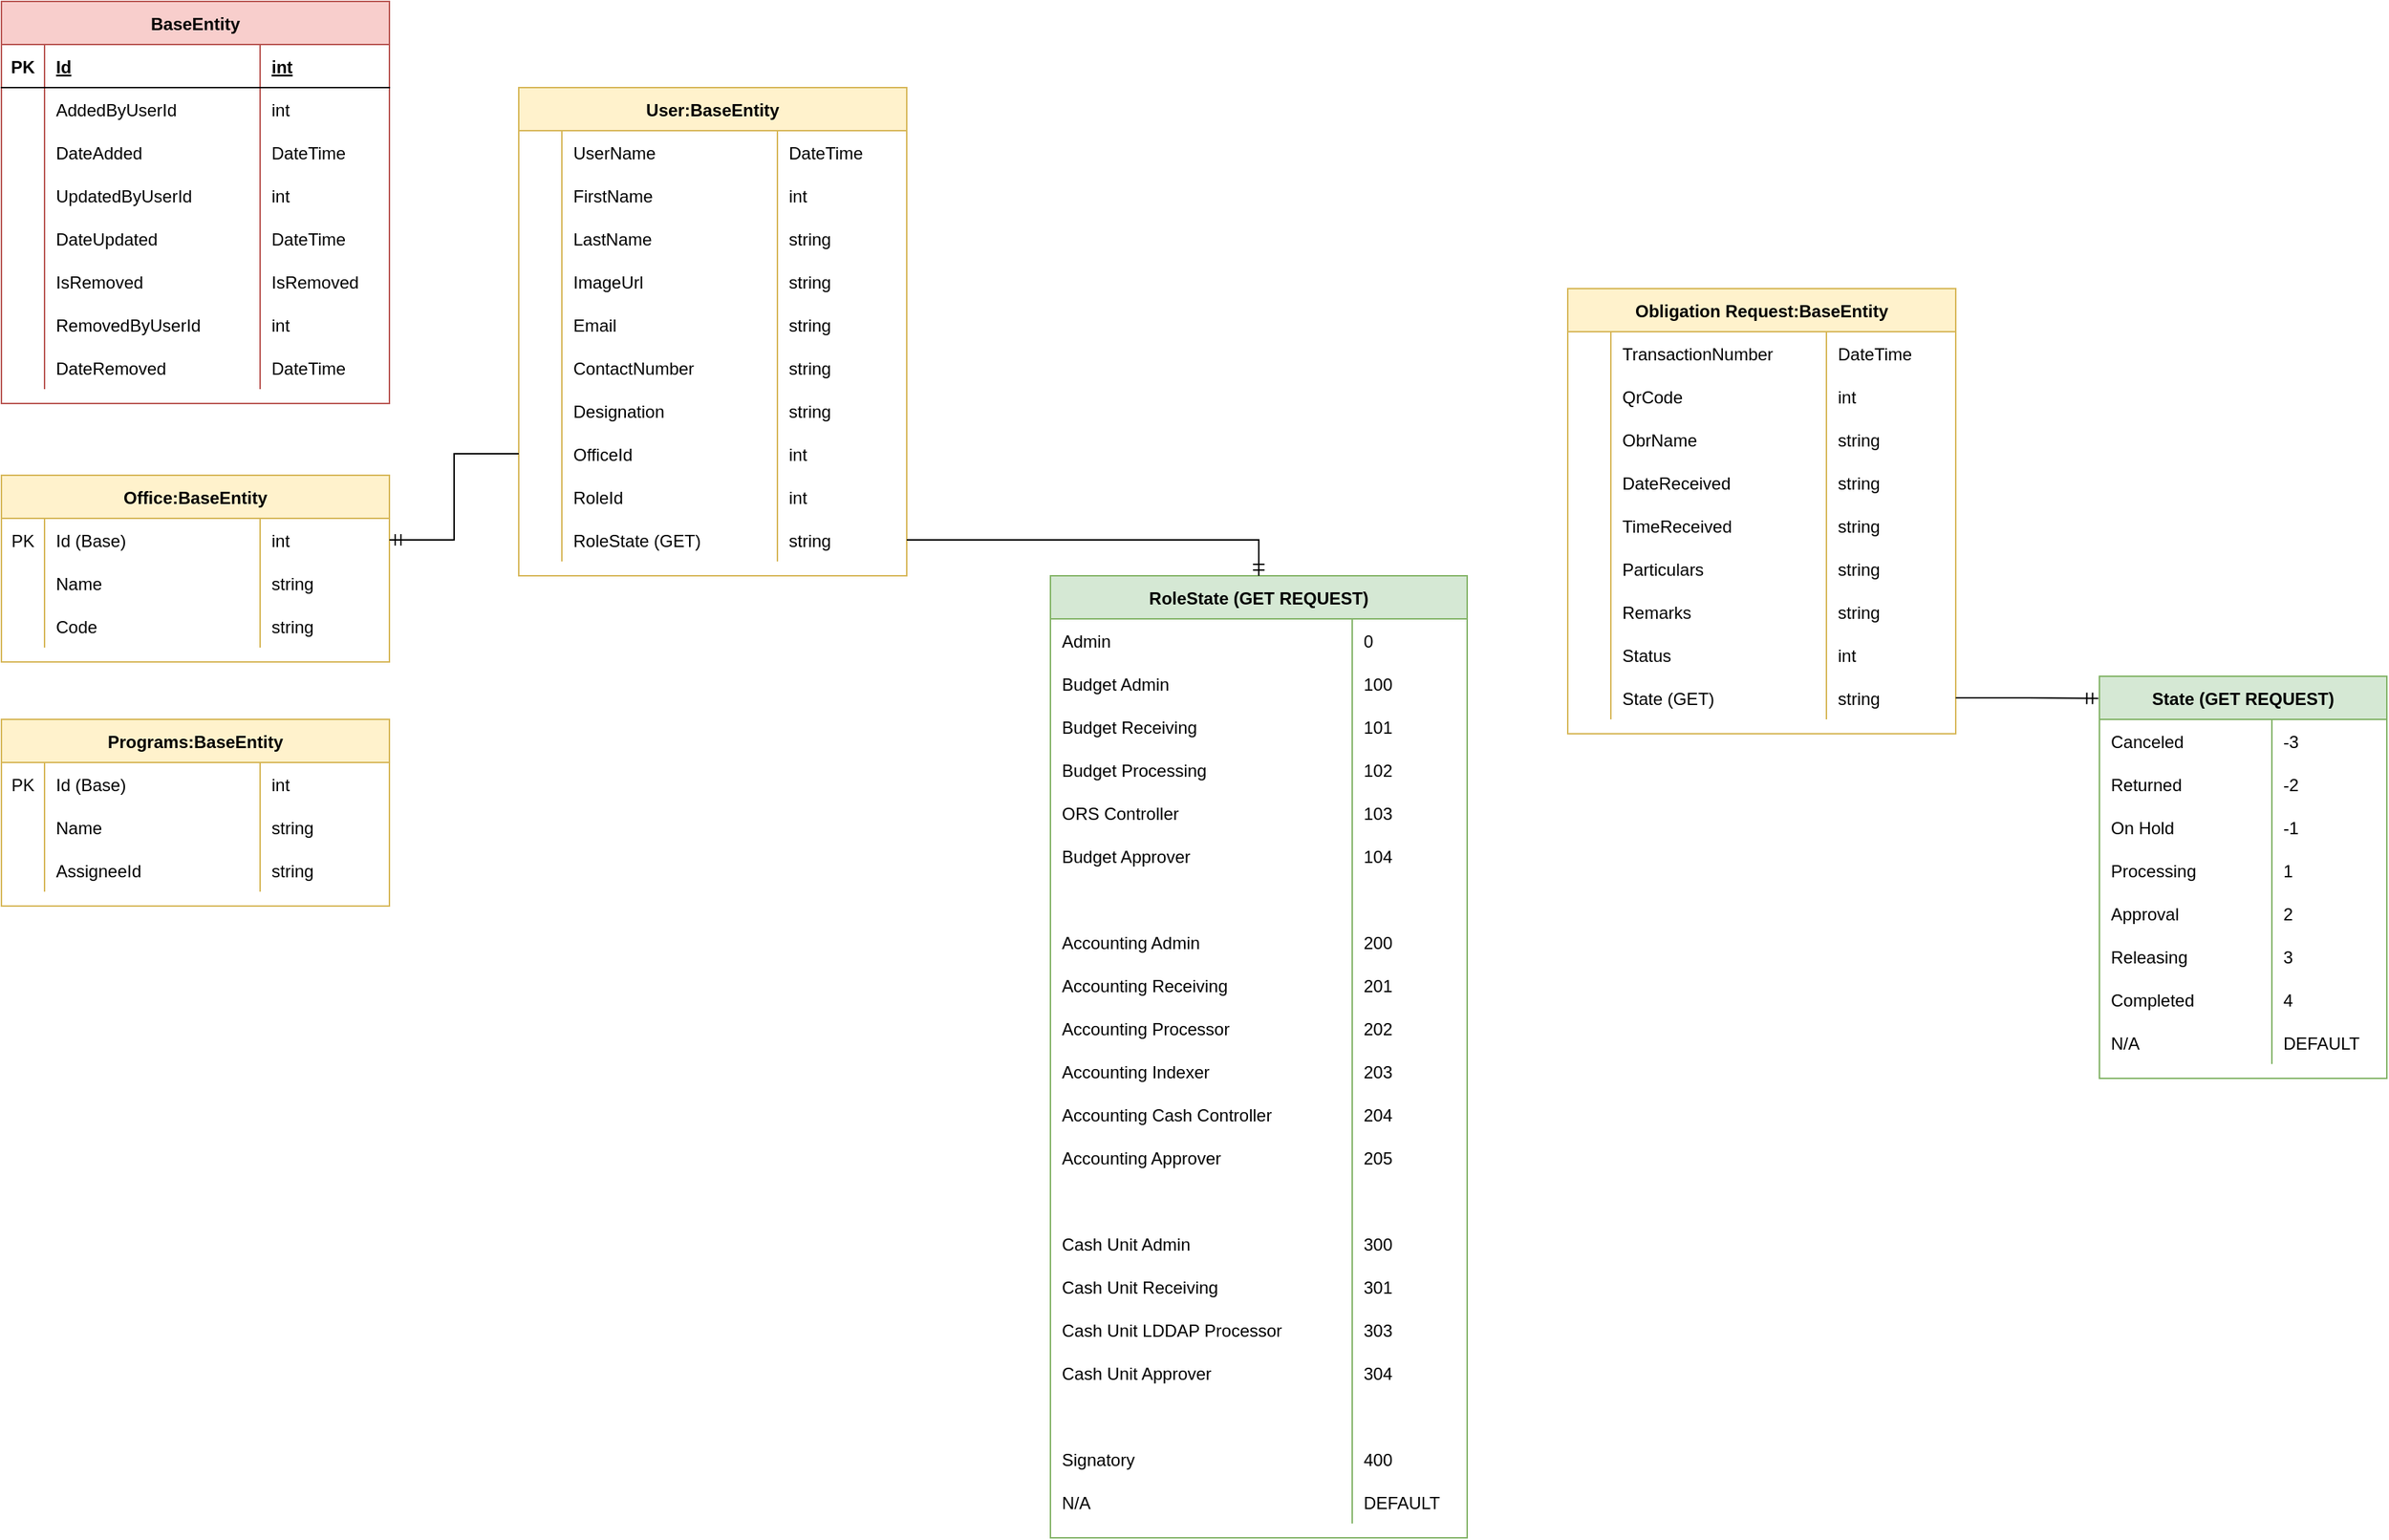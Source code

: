 <mxfile version="18.1.3" type="github">
  <diagram id="VHh22dj17ZFO0ZefD-vk" name="Page-1">
    <mxGraphModel dx="1264" dy="572" grid="1" gridSize="10" guides="1" tooltips="1" connect="1" arrows="1" fold="1" page="1" pageScale="1" pageWidth="850" pageHeight="1100" math="0" shadow="0">
      <root>
        <mxCell id="0" />
        <mxCell id="1" parent="0" />
        <mxCell id="uM-Qdh5wjOj0dGsbu3bv-1" value="BaseEntity" style="shape=table;startSize=30;container=1;collapsible=1;childLayout=tableLayout;fixedRows=1;rowLines=0;fontStyle=1;align=center;resizeLast=1;fillColor=#f8cecc;strokeColor=#b85450;" vertex="1" parent="1">
          <mxGeometry x="30" y="70" width="270" height="280" as="geometry" />
        </mxCell>
        <mxCell id="uM-Qdh5wjOj0dGsbu3bv-2" value="" style="shape=tableRow;horizontal=0;startSize=0;swimlaneHead=0;swimlaneBody=0;fillColor=none;collapsible=0;dropTarget=0;points=[[0,0.5],[1,0.5]];portConstraint=eastwest;top=0;left=0;right=0;bottom=1;" vertex="1" parent="uM-Qdh5wjOj0dGsbu3bv-1">
          <mxGeometry y="30" width="270" height="30" as="geometry" />
        </mxCell>
        <mxCell id="uM-Qdh5wjOj0dGsbu3bv-3" value="PK" style="shape=partialRectangle;connectable=0;fillColor=none;top=0;left=0;bottom=0;right=0;fontStyle=1;overflow=hidden;" vertex="1" parent="uM-Qdh5wjOj0dGsbu3bv-2">
          <mxGeometry width="30" height="30" as="geometry">
            <mxRectangle width="30" height="30" as="alternateBounds" />
          </mxGeometry>
        </mxCell>
        <mxCell id="uM-Qdh5wjOj0dGsbu3bv-4" value="Id" style="shape=partialRectangle;connectable=0;fillColor=none;top=0;left=0;bottom=0;right=0;align=left;spacingLeft=6;fontStyle=5;overflow=hidden;" vertex="1" parent="uM-Qdh5wjOj0dGsbu3bv-2">
          <mxGeometry x="30" width="150" height="30" as="geometry">
            <mxRectangle width="150" height="30" as="alternateBounds" />
          </mxGeometry>
        </mxCell>
        <mxCell id="uM-Qdh5wjOj0dGsbu3bv-27" value="int" style="shape=partialRectangle;connectable=0;fillColor=none;top=0;left=0;bottom=0;right=0;align=left;spacingLeft=6;fontStyle=5;overflow=hidden;" vertex="1" parent="uM-Qdh5wjOj0dGsbu3bv-2">
          <mxGeometry x="180" width="90" height="30" as="geometry">
            <mxRectangle width="90" height="30" as="alternateBounds" />
          </mxGeometry>
        </mxCell>
        <mxCell id="uM-Qdh5wjOj0dGsbu3bv-5" value="" style="shape=tableRow;horizontal=0;startSize=0;swimlaneHead=0;swimlaneBody=0;fillColor=none;collapsible=0;dropTarget=0;points=[[0,0.5],[1,0.5]];portConstraint=eastwest;top=0;left=0;right=0;bottom=0;" vertex="1" parent="uM-Qdh5wjOj0dGsbu3bv-1">
          <mxGeometry y="60" width="270" height="30" as="geometry" />
        </mxCell>
        <mxCell id="uM-Qdh5wjOj0dGsbu3bv-6" value="" style="shape=partialRectangle;connectable=0;fillColor=none;top=0;left=0;bottom=0;right=0;editable=1;overflow=hidden;" vertex="1" parent="uM-Qdh5wjOj0dGsbu3bv-5">
          <mxGeometry width="30" height="30" as="geometry">
            <mxRectangle width="30" height="30" as="alternateBounds" />
          </mxGeometry>
        </mxCell>
        <mxCell id="uM-Qdh5wjOj0dGsbu3bv-7" value="AddedByUserId" style="shape=partialRectangle;connectable=0;fillColor=none;top=0;left=0;bottom=0;right=0;align=left;spacingLeft=6;overflow=hidden;" vertex="1" parent="uM-Qdh5wjOj0dGsbu3bv-5">
          <mxGeometry x="30" width="150" height="30" as="geometry">
            <mxRectangle width="150" height="30" as="alternateBounds" />
          </mxGeometry>
        </mxCell>
        <mxCell id="uM-Qdh5wjOj0dGsbu3bv-28" value="int" style="shape=partialRectangle;connectable=0;fillColor=none;top=0;left=0;bottom=0;right=0;align=left;spacingLeft=6;overflow=hidden;" vertex="1" parent="uM-Qdh5wjOj0dGsbu3bv-5">
          <mxGeometry x="180" width="90" height="30" as="geometry">
            <mxRectangle width="90" height="30" as="alternateBounds" />
          </mxGeometry>
        </mxCell>
        <mxCell id="uM-Qdh5wjOj0dGsbu3bv-8" value="" style="shape=tableRow;horizontal=0;startSize=0;swimlaneHead=0;swimlaneBody=0;fillColor=none;collapsible=0;dropTarget=0;points=[[0,0.5],[1,0.5]];portConstraint=eastwest;top=0;left=0;right=0;bottom=0;" vertex="1" parent="uM-Qdh5wjOj0dGsbu3bv-1">
          <mxGeometry y="90" width="270" height="30" as="geometry" />
        </mxCell>
        <mxCell id="uM-Qdh5wjOj0dGsbu3bv-9" value="" style="shape=partialRectangle;connectable=0;fillColor=none;top=0;left=0;bottom=0;right=0;editable=1;overflow=hidden;" vertex="1" parent="uM-Qdh5wjOj0dGsbu3bv-8">
          <mxGeometry width="30" height="30" as="geometry">
            <mxRectangle width="30" height="30" as="alternateBounds" />
          </mxGeometry>
        </mxCell>
        <mxCell id="uM-Qdh5wjOj0dGsbu3bv-10" value="DateAdded" style="shape=partialRectangle;connectable=0;fillColor=none;top=0;left=0;bottom=0;right=0;align=left;spacingLeft=6;overflow=hidden;" vertex="1" parent="uM-Qdh5wjOj0dGsbu3bv-8">
          <mxGeometry x="30" width="150" height="30" as="geometry">
            <mxRectangle width="150" height="30" as="alternateBounds" />
          </mxGeometry>
        </mxCell>
        <mxCell id="uM-Qdh5wjOj0dGsbu3bv-29" value="DateTime" style="shape=partialRectangle;connectable=0;fillColor=none;top=0;left=0;bottom=0;right=0;align=left;spacingLeft=6;overflow=hidden;" vertex="1" parent="uM-Qdh5wjOj0dGsbu3bv-8">
          <mxGeometry x="180" width="90" height="30" as="geometry">
            <mxRectangle width="90" height="30" as="alternateBounds" />
          </mxGeometry>
        </mxCell>
        <mxCell id="uM-Qdh5wjOj0dGsbu3bv-11" value="" style="shape=tableRow;horizontal=0;startSize=0;swimlaneHead=0;swimlaneBody=0;fillColor=none;collapsible=0;dropTarget=0;points=[[0,0.5],[1,0.5]];portConstraint=eastwest;top=0;left=0;right=0;bottom=0;" vertex="1" parent="uM-Qdh5wjOj0dGsbu3bv-1">
          <mxGeometry y="120" width="270" height="30" as="geometry" />
        </mxCell>
        <mxCell id="uM-Qdh5wjOj0dGsbu3bv-12" value="" style="shape=partialRectangle;connectable=0;fillColor=none;top=0;left=0;bottom=0;right=0;editable=1;overflow=hidden;" vertex="1" parent="uM-Qdh5wjOj0dGsbu3bv-11">
          <mxGeometry width="30" height="30" as="geometry">
            <mxRectangle width="30" height="30" as="alternateBounds" />
          </mxGeometry>
        </mxCell>
        <mxCell id="uM-Qdh5wjOj0dGsbu3bv-13" value="UpdatedByUserId" style="shape=partialRectangle;connectable=0;fillColor=none;top=0;left=0;bottom=0;right=0;align=left;spacingLeft=6;overflow=hidden;" vertex="1" parent="uM-Qdh5wjOj0dGsbu3bv-11">
          <mxGeometry x="30" width="150" height="30" as="geometry">
            <mxRectangle width="150" height="30" as="alternateBounds" />
          </mxGeometry>
        </mxCell>
        <mxCell id="uM-Qdh5wjOj0dGsbu3bv-30" value="int" style="shape=partialRectangle;connectable=0;fillColor=none;top=0;left=0;bottom=0;right=0;align=left;spacingLeft=6;overflow=hidden;" vertex="1" parent="uM-Qdh5wjOj0dGsbu3bv-11">
          <mxGeometry x="180" width="90" height="30" as="geometry">
            <mxRectangle width="90" height="30" as="alternateBounds" />
          </mxGeometry>
        </mxCell>
        <mxCell id="uM-Qdh5wjOj0dGsbu3bv-15" style="shape=tableRow;horizontal=0;startSize=0;swimlaneHead=0;swimlaneBody=0;fillColor=none;collapsible=0;dropTarget=0;points=[[0,0.5],[1,0.5]];portConstraint=eastwest;top=0;left=0;right=0;bottom=0;" vertex="1" parent="uM-Qdh5wjOj0dGsbu3bv-1">
          <mxGeometry y="150" width="270" height="30" as="geometry" />
        </mxCell>
        <mxCell id="uM-Qdh5wjOj0dGsbu3bv-16" style="shape=partialRectangle;connectable=0;fillColor=none;top=0;left=0;bottom=0;right=0;editable=1;overflow=hidden;" vertex="1" parent="uM-Qdh5wjOj0dGsbu3bv-15">
          <mxGeometry width="30" height="30" as="geometry">
            <mxRectangle width="30" height="30" as="alternateBounds" />
          </mxGeometry>
        </mxCell>
        <mxCell id="uM-Qdh5wjOj0dGsbu3bv-17" value="DateUpdated" style="shape=partialRectangle;connectable=0;fillColor=none;top=0;left=0;bottom=0;right=0;align=left;spacingLeft=6;overflow=hidden;" vertex="1" parent="uM-Qdh5wjOj0dGsbu3bv-15">
          <mxGeometry x="30" width="150" height="30" as="geometry">
            <mxRectangle width="150" height="30" as="alternateBounds" />
          </mxGeometry>
        </mxCell>
        <mxCell id="uM-Qdh5wjOj0dGsbu3bv-31" value="DateTime" style="shape=partialRectangle;connectable=0;fillColor=none;top=0;left=0;bottom=0;right=0;align=left;spacingLeft=6;overflow=hidden;" vertex="1" parent="uM-Qdh5wjOj0dGsbu3bv-15">
          <mxGeometry x="180" width="90" height="30" as="geometry">
            <mxRectangle width="90" height="30" as="alternateBounds" />
          </mxGeometry>
        </mxCell>
        <mxCell id="uM-Qdh5wjOj0dGsbu3bv-18" style="shape=tableRow;horizontal=0;startSize=0;swimlaneHead=0;swimlaneBody=0;fillColor=none;collapsible=0;dropTarget=0;points=[[0,0.5],[1,0.5]];portConstraint=eastwest;top=0;left=0;right=0;bottom=0;" vertex="1" parent="uM-Qdh5wjOj0dGsbu3bv-1">
          <mxGeometry y="180" width="270" height="30" as="geometry" />
        </mxCell>
        <mxCell id="uM-Qdh5wjOj0dGsbu3bv-19" style="shape=partialRectangle;connectable=0;fillColor=none;top=0;left=0;bottom=0;right=0;editable=1;overflow=hidden;" vertex="1" parent="uM-Qdh5wjOj0dGsbu3bv-18">
          <mxGeometry width="30" height="30" as="geometry">
            <mxRectangle width="30" height="30" as="alternateBounds" />
          </mxGeometry>
        </mxCell>
        <mxCell id="uM-Qdh5wjOj0dGsbu3bv-20" value="IsRemoved" style="shape=partialRectangle;connectable=0;fillColor=none;top=0;left=0;bottom=0;right=0;align=left;spacingLeft=6;overflow=hidden;" vertex="1" parent="uM-Qdh5wjOj0dGsbu3bv-18">
          <mxGeometry x="30" width="150" height="30" as="geometry">
            <mxRectangle width="150" height="30" as="alternateBounds" />
          </mxGeometry>
        </mxCell>
        <mxCell id="uM-Qdh5wjOj0dGsbu3bv-32" value="IsRemoved" style="shape=partialRectangle;connectable=0;fillColor=none;top=0;left=0;bottom=0;right=0;align=left;spacingLeft=6;overflow=hidden;" vertex="1" parent="uM-Qdh5wjOj0dGsbu3bv-18">
          <mxGeometry x="180" width="90" height="30" as="geometry">
            <mxRectangle width="90" height="30" as="alternateBounds" />
          </mxGeometry>
        </mxCell>
        <mxCell id="uM-Qdh5wjOj0dGsbu3bv-21" style="shape=tableRow;horizontal=0;startSize=0;swimlaneHead=0;swimlaneBody=0;fillColor=none;collapsible=0;dropTarget=0;points=[[0,0.5],[1,0.5]];portConstraint=eastwest;top=0;left=0;right=0;bottom=0;" vertex="1" parent="uM-Qdh5wjOj0dGsbu3bv-1">
          <mxGeometry y="210" width="270" height="30" as="geometry" />
        </mxCell>
        <mxCell id="uM-Qdh5wjOj0dGsbu3bv-22" style="shape=partialRectangle;connectable=0;fillColor=none;top=0;left=0;bottom=0;right=0;editable=1;overflow=hidden;" vertex="1" parent="uM-Qdh5wjOj0dGsbu3bv-21">
          <mxGeometry width="30" height="30" as="geometry">
            <mxRectangle width="30" height="30" as="alternateBounds" />
          </mxGeometry>
        </mxCell>
        <mxCell id="uM-Qdh5wjOj0dGsbu3bv-23" value="RemovedByUserId" style="shape=partialRectangle;connectable=0;fillColor=none;top=0;left=0;bottom=0;right=0;align=left;spacingLeft=6;overflow=hidden;" vertex="1" parent="uM-Qdh5wjOj0dGsbu3bv-21">
          <mxGeometry x="30" width="150" height="30" as="geometry">
            <mxRectangle width="150" height="30" as="alternateBounds" />
          </mxGeometry>
        </mxCell>
        <mxCell id="uM-Qdh5wjOj0dGsbu3bv-33" value="int" style="shape=partialRectangle;connectable=0;fillColor=none;top=0;left=0;bottom=0;right=0;align=left;spacingLeft=6;overflow=hidden;" vertex="1" parent="uM-Qdh5wjOj0dGsbu3bv-21">
          <mxGeometry x="180" width="90" height="30" as="geometry">
            <mxRectangle width="90" height="30" as="alternateBounds" />
          </mxGeometry>
        </mxCell>
        <mxCell id="uM-Qdh5wjOj0dGsbu3bv-24" style="shape=tableRow;horizontal=0;startSize=0;swimlaneHead=0;swimlaneBody=0;fillColor=none;collapsible=0;dropTarget=0;points=[[0,0.5],[1,0.5]];portConstraint=eastwest;top=0;left=0;right=0;bottom=0;" vertex="1" parent="uM-Qdh5wjOj0dGsbu3bv-1">
          <mxGeometry y="240" width="270" height="30" as="geometry" />
        </mxCell>
        <mxCell id="uM-Qdh5wjOj0dGsbu3bv-25" style="shape=partialRectangle;connectable=0;fillColor=none;top=0;left=0;bottom=0;right=0;editable=1;overflow=hidden;" vertex="1" parent="uM-Qdh5wjOj0dGsbu3bv-24">
          <mxGeometry width="30" height="30" as="geometry">
            <mxRectangle width="30" height="30" as="alternateBounds" />
          </mxGeometry>
        </mxCell>
        <mxCell id="uM-Qdh5wjOj0dGsbu3bv-26" value="DateRemoved" style="shape=partialRectangle;connectable=0;fillColor=none;top=0;left=0;bottom=0;right=0;align=left;spacingLeft=6;overflow=hidden;" vertex="1" parent="uM-Qdh5wjOj0dGsbu3bv-24">
          <mxGeometry x="30" width="150" height="30" as="geometry">
            <mxRectangle width="150" height="30" as="alternateBounds" />
          </mxGeometry>
        </mxCell>
        <mxCell id="uM-Qdh5wjOj0dGsbu3bv-34" value="DateTime" style="shape=partialRectangle;connectable=0;fillColor=none;top=0;left=0;bottom=0;right=0;align=left;spacingLeft=6;overflow=hidden;" vertex="1" parent="uM-Qdh5wjOj0dGsbu3bv-24">
          <mxGeometry x="180" width="90" height="30" as="geometry">
            <mxRectangle width="90" height="30" as="alternateBounds" />
          </mxGeometry>
        </mxCell>
        <mxCell id="uM-Qdh5wjOj0dGsbu3bv-35" value="User:BaseEntity" style="shape=table;startSize=30;container=1;collapsible=1;childLayout=tableLayout;fixedRows=1;rowLines=0;fontStyle=1;align=center;resizeLast=1;fillColor=#fff2cc;strokeColor=#d6b656;" vertex="1" parent="1">
          <mxGeometry x="390" y="130" width="270" height="340" as="geometry" />
        </mxCell>
        <mxCell id="uM-Qdh5wjOj0dGsbu3bv-44" value="" style="shape=tableRow;horizontal=0;startSize=0;swimlaneHead=0;swimlaneBody=0;fillColor=none;collapsible=0;dropTarget=0;points=[[0,0.5],[1,0.5]];portConstraint=eastwest;top=0;left=0;right=0;bottom=0;" vertex="1" parent="uM-Qdh5wjOj0dGsbu3bv-35">
          <mxGeometry y="30" width="270" height="30" as="geometry" />
        </mxCell>
        <mxCell id="uM-Qdh5wjOj0dGsbu3bv-45" value="" style="shape=partialRectangle;connectable=0;fillColor=none;top=0;left=0;bottom=0;right=0;editable=1;overflow=hidden;" vertex="1" parent="uM-Qdh5wjOj0dGsbu3bv-44">
          <mxGeometry width="30" height="30" as="geometry">
            <mxRectangle width="30" height="30" as="alternateBounds" />
          </mxGeometry>
        </mxCell>
        <mxCell id="uM-Qdh5wjOj0dGsbu3bv-46" value="UserName" style="shape=partialRectangle;connectable=0;fillColor=none;top=0;left=0;bottom=0;right=0;align=left;spacingLeft=6;overflow=hidden;" vertex="1" parent="uM-Qdh5wjOj0dGsbu3bv-44">
          <mxGeometry x="30" width="150" height="30" as="geometry">
            <mxRectangle width="150" height="30" as="alternateBounds" />
          </mxGeometry>
        </mxCell>
        <mxCell id="uM-Qdh5wjOj0dGsbu3bv-47" value="DateTime" style="shape=partialRectangle;connectable=0;fillColor=none;top=0;left=0;bottom=0;right=0;align=left;spacingLeft=6;overflow=hidden;" vertex="1" parent="uM-Qdh5wjOj0dGsbu3bv-44">
          <mxGeometry x="180" width="90" height="30" as="geometry">
            <mxRectangle width="90" height="30" as="alternateBounds" />
          </mxGeometry>
        </mxCell>
        <mxCell id="uM-Qdh5wjOj0dGsbu3bv-48" value="" style="shape=tableRow;horizontal=0;startSize=0;swimlaneHead=0;swimlaneBody=0;fillColor=none;collapsible=0;dropTarget=0;points=[[0,0.5],[1,0.5]];portConstraint=eastwest;top=0;left=0;right=0;bottom=0;" vertex="1" parent="uM-Qdh5wjOj0dGsbu3bv-35">
          <mxGeometry y="60" width="270" height="30" as="geometry" />
        </mxCell>
        <mxCell id="uM-Qdh5wjOj0dGsbu3bv-49" value="" style="shape=partialRectangle;connectable=0;fillColor=none;top=0;left=0;bottom=0;right=0;editable=1;overflow=hidden;" vertex="1" parent="uM-Qdh5wjOj0dGsbu3bv-48">
          <mxGeometry width="30" height="30" as="geometry">
            <mxRectangle width="30" height="30" as="alternateBounds" />
          </mxGeometry>
        </mxCell>
        <mxCell id="uM-Qdh5wjOj0dGsbu3bv-50" value="FirstName" style="shape=partialRectangle;connectable=0;fillColor=none;top=0;left=0;bottom=0;right=0;align=left;spacingLeft=6;overflow=hidden;" vertex="1" parent="uM-Qdh5wjOj0dGsbu3bv-48">
          <mxGeometry x="30" width="150" height="30" as="geometry">
            <mxRectangle width="150" height="30" as="alternateBounds" />
          </mxGeometry>
        </mxCell>
        <mxCell id="uM-Qdh5wjOj0dGsbu3bv-51" value="int" style="shape=partialRectangle;connectable=0;fillColor=none;top=0;left=0;bottom=0;right=0;align=left;spacingLeft=6;overflow=hidden;" vertex="1" parent="uM-Qdh5wjOj0dGsbu3bv-48">
          <mxGeometry x="180" width="90" height="30" as="geometry">
            <mxRectangle width="90" height="30" as="alternateBounds" />
          </mxGeometry>
        </mxCell>
        <mxCell id="uM-Qdh5wjOj0dGsbu3bv-79" style="shape=tableRow;horizontal=0;startSize=0;swimlaneHead=0;swimlaneBody=0;fillColor=none;collapsible=0;dropTarget=0;points=[[0,0.5],[1,0.5]];portConstraint=eastwest;top=0;left=0;right=0;bottom=0;" vertex="1" parent="uM-Qdh5wjOj0dGsbu3bv-35">
          <mxGeometry y="90" width="270" height="30" as="geometry" />
        </mxCell>
        <mxCell id="uM-Qdh5wjOj0dGsbu3bv-80" style="shape=partialRectangle;connectable=0;fillColor=none;top=0;left=0;bottom=0;right=0;editable=1;overflow=hidden;" vertex="1" parent="uM-Qdh5wjOj0dGsbu3bv-79">
          <mxGeometry width="30" height="30" as="geometry">
            <mxRectangle width="30" height="30" as="alternateBounds" />
          </mxGeometry>
        </mxCell>
        <mxCell id="uM-Qdh5wjOj0dGsbu3bv-81" value="LastName" style="shape=partialRectangle;connectable=0;fillColor=none;top=0;left=0;bottom=0;right=0;align=left;spacingLeft=6;overflow=hidden;" vertex="1" parent="uM-Qdh5wjOj0dGsbu3bv-79">
          <mxGeometry x="30" width="150" height="30" as="geometry">
            <mxRectangle width="150" height="30" as="alternateBounds" />
          </mxGeometry>
        </mxCell>
        <mxCell id="uM-Qdh5wjOj0dGsbu3bv-82" value="string" style="shape=partialRectangle;connectable=0;fillColor=none;top=0;left=0;bottom=0;right=0;align=left;spacingLeft=6;overflow=hidden;" vertex="1" parent="uM-Qdh5wjOj0dGsbu3bv-79">
          <mxGeometry x="180" width="90" height="30" as="geometry">
            <mxRectangle width="90" height="30" as="alternateBounds" />
          </mxGeometry>
        </mxCell>
        <mxCell id="uM-Qdh5wjOj0dGsbu3bv-75" style="shape=tableRow;horizontal=0;startSize=0;swimlaneHead=0;swimlaneBody=0;fillColor=none;collapsible=0;dropTarget=0;points=[[0,0.5],[1,0.5]];portConstraint=eastwest;top=0;left=0;right=0;bottom=0;" vertex="1" parent="uM-Qdh5wjOj0dGsbu3bv-35">
          <mxGeometry y="120" width="270" height="30" as="geometry" />
        </mxCell>
        <mxCell id="uM-Qdh5wjOj0dGsbu3bv-76" style="shape=partialRectangle;connectable=0;fillColor=none;top=0;left=0;bottom=0;right=0;editable=1;overflow=hidden;" vertex="1" parent="uM-Qdh5wjOj0dGsbu3bv-75">
          <mxGeometry width="30" height="30" as="geometry">
            <mxRectangle width="30" height="30" as="alternateBounds" />
          </mxGeometry>
        </mxCell>
        <mxCell id="uM-Qdh5wjOj0dGsbu3bv-77" value="ImageUrl" style="shape=partialRectangle;connectable=0;fillColor=none;top=0;left=0;bottom=0;right=0;align=left;spacingLeft=6;overflow=hidden;" vertex="1" parent="uM-Qdh5wjOj0dGsbu3bv-75">
          <mxGeometry x="30" width="150" height="30" as="geometry">
            <mxRectangle width="150" height="30" as="alternateBounds" />
          </mxGeometry>
        </mxCell>
        <mxCell id="uM-Qdh5wjOj0dGsbu3bv-78" value="string" style="shape=partialRectangle;connectable=0;fillColor=none;top=0;left=0;bottom=0;right=0;align=left;spacingLeft=6;overflow=hidden;" vertex="1" parent="uM-Qdh5wjOj0dGsbu3bv-75">
          <mxGeometry x="180" width="90" height="30" as="geometry">
            <mxRectangle width="90" height="30" as="alternateBounds" />
          </mxGeometry>
        </mxCell>
        <mxCell id="uM-Qdh5wjOj0dGsbu3bv-71" style="shape=tableRow;horizontal=0;startSize=0;swimlaneHead=0;swimlaneBody=0;fillColor=none;collapsible=0;dropTarget=0;points=[[0,0.5],[1,0.5]];portConstraint=eastwest;top=0;left=0;right=0;bottom=0;" vertex="1" parent="uM-Qdh5wjOj0dGsbu3bv-35">
          <mxGeometry y="150" width="270" height="30" as="geometry" />
        </mxCell>
        <mxCell id="uM-Qdh5wjOj0dGsbu3bv-72" style="shape=partialRectangle;connectable=0;fillColor=none;top=0;left=0;bottom=0;right=0;editable=1;overflow=hidden;" vertex="1" parent="uM-Qdh5wjOj0dGsbu3bv-71">
          <mxGeometry width="30" height="30" as="geometry">
            <mxRectangle width="30" height="30" as="alternateBounds" />
          </mxGeometry>
        </mxCell>
        <mxCell id="uM-Qdh5wjOj0dGsbu3bv-73" value="Email" style="shape=partialRectangle;connectable=0;fillColor=none;top=0;left=0;bottom=0;right=0;align=left;spacingLeft=6;overflow=hidden;" vertex="1" parent="uM-Qdh5wjOj0dGsbu3bv-71">
          <mxGeometry x="30" width="150" height="30" as="geometry">
            <mxRectangle width="150" height="30" as="alternateBounds" />
          </mxGeometry>
        </mxCell>
        <mxCell id="uM-Qdh5wjOj0dGsbu3bv-74" value="string" style="shape=partialRectangle;connectable=0;fillColor=none;top=0;left=0;bottom=0;right=0;align=left;spacingLeft=6;overflow=hidden;" vertex="1" parent="uM-Qdh5wjOj0dGsbu3bv-71">
          <mxGeometry x="180" width="90" height="30" as="geometry">
            <mxRectangle width="90" height="30" as="alternateBounds" />
          </mxGeometry>
        </mxCell>
        <mxCell id="uM-Qdh5wjOj0dGsbu3bv-83" style="shape=tableRow;horizontal=0;startSize=0;swimlaneHead=0;swimlaneBody=0;fillColor=none;collapsible=0;dropTarget=0;points=[[0,0.5],[1,0.5]];portConstraint=eastwest;top=0;left=0;right=0;bottom=0;" vertex="1" parent="uM-Qdh5wjOj0dGsbu3bv-35">
          <mxGeometry y="180" width="270" height="30" as="geometry" />
        </mxCell>
        <mxCell id="uM-Qdh5wjOj0dGsbu3bv-84" style="shape=partialRectangle;connectable=0;fillColor=none;top=0;left=0;bottom=0;right=0;editable=1;overflow=hidden;" vertex="1" parent="uM-Qdh5wjOj0dGsbu3bv-83">
          <mxGeometry width="30" height="30" as="geometry">
            <mxRectangle width="30" height="30" as="alternateBounds" />
          </mxGeometry>
        </mxCell>
        <mxCell id="uM-Qdh5wjOj0dGsbu3bv-85" value="ContactNumber" style="shape=partialRectangle;connectable=0;fillColor=none;top=0;left=0;bottom=0;right=0;align=left;spacingLeft=6;overflow=hidden;" vertex="1" parent="uM-Qdh5wjOj0dGsbu3bv-83">
          <mxGeometry x="30" width="150" height="30" as="geometry">
            <mxRectangle width="150" height="30" as="alternateBounds" />
          </mxGeometry>
        </mxCell>
        <mxCell id="uM-Qdh5wjOj0dGsbu3bv-86" value="string" style="shape=partialRectangle;connectable=0;fillColor=none;top=0;left=0;bottom=0;right=0;align=left;spacingLeft=6;overflow=hidden;" vertex="1" parent="uM-Qdh5wjOj0dGsbu3bv-83">
          <mxGeometry x="180" width="90" height="30" as="geometry">
            <mxRectangle width="90" height="30" as="alternateBounds" />
          </mxGeometry>
        </mxCell>
        <mxCell id="uM-Qdh5wjOj0dGsbu3bv-95" style="shape=tableRow;horizontal=0;startSize=0;swimlaneHead=0;swimlaneBody=0;fillColor=none;collapsible=0;dropTarget=0;points=[[0,0.5],[1,0.5]];portConstraint=eastwest;top=0;left=0;right=0;bottom=0;" vertex="1" parent="uM-Qdh5wjOj0dGsbu3bv-35">
          <mxGeometry y="210" width="270" height="30" as="geometry" />
        </mxCell>
        <mxCell id="uM-Qdh5wjOj0dGsbu3bv-96" style="shape=partialRectangle;connectable=0;fillColor=none;top=0;left=0;bottom=0;right=0;editable=1;overflow=hidden;" vertex="1" parent="uM-Qdh5wjOj0dGsbu3bv-95">
          <mxGeometry width="30" height="30" as="geometry">
            <mxRectangle width="30" height="30" as="alternateBounds" />
          </mxGeometry>
        </mxCell>
        <mxCell id="uM-Qdh5wjOj0dGsbu3bv-97" value="Designation" style="shape=partialRectangle;connectable=0;fillColor=none;top=0;left=0;bottom=0;right=0;align=left;spacingLeft=6;overflow=hidden;" vertex="1" parent="uM-Qdh5wjOj0dGsbu3bv-95">
          <mxGeometry x="30" width="150" height="30" as="geometry">
            <mxRectangle width="150" height="30" as="alternateBounds" />
          </mxGeometry>
        </mxCell>
        <mxCell id="uM-Qdh5wjOj0dGsbu3bv-98" value="string" style="shape=partialRectangle;connectable=0;fillColor=none;top=0;left=0;bottom=0;right=0;align=left;spacingLeft=6;overflow=hidden;" vertex="1" parent="uM-Qdh5wjOj0dGsbu3bv-95">
          <mxGeometry x="180" width="90" height="30" as="geometry">
            <mxRectangle width="90" height="30" as="alternateBounds" />
          </mxGeometry>
        </mxCell>
        <mxCell id="uM-Qdh5wjOj0dGsbu3bv-91" style="shape=tableRow;horizontal=0;startSize=0;swimlaneHead=0;swimlaneBody=0;fillColor=none;collapsible=0;dropTarget=0;points=[[0,0.5],[1,0.5]];portConstraint=eastwest;top=0;left=0;right=0;bottom=0;" vertex="1" parent="uM-Qdh5wjOj0dGsbu3bv-35">
          <mxGeometry y="240" width="270" height="30" as="geometry" />
        </mxCell>
        <mxCell id="uM-Qdh5wjOj0dGsbu3bv-92" style="shape=partialRectangle;connectable=0;fillColor=none;top=0;left=0;bottom=0;right=0;editable=1;overflow=hidden;" vertex="1" parent="uM-Qdh5wjOj0dGsbu3bv-91">
          <mxGeometry width="30" height="30" as="geometry">
            <mxRectangle width="30" height="30" as="alternateBounds" />
          </mxGeometry>
        </mxCell>
        <mxCell id="uM-Qdh5wjOj0dGsbu3bv-93" value="OfficeId" style="shape=partialRectangle;connectable=0;fillColor=none;top=0;left=0;bottom=0;right=0;align=left;spacingLeft=6;overflow=hidden;" vertex="1" parent="uM-Qdh5wjOj0dGsbu3bv-91">
          <mxGeometry x="30" width="150" height="30" as="geometry">
            <mxRectangle width="150" height="30" as="alternateBounds" />
          </mxGeometry>
        </mxCell>
        <mxCell id="uM-Qdh5wjOj0dGsbu3bv-94" value="int" style="shape=partialRectangle;connectable=0;fillColor=none;top=0;left=0;bottom=0;right=0;align=left;spacingLeft=6;overflow=hidden;" vertex="1" parent="uM-Qdh5wjOj0dGsbu3bv-91">
          <mxGeometry x="180" width="90" height="30" as="geometry">
            <mxRectangle width="90" height="30" as="alternateBounds" />
          </mxGeometry>
        </mxCell>
        <mxCell id="uM-Qdh5wjOj0dGsbu3bv-87" style="shape=tableRow;horizontal=0;startSize=0;swimlaneHead=0;swimlaneBody=0;fillColor=none;collapsible=0;dropTarget=0;points=[[0,0.5],[1,0.5]];portConstraint=eastwest;top=0;left=0;right=0;bottom=0;" vertex="1" parent="uM-Qdh5wjOj0dGsbu3bv-35">
          <mxGeometry y="270" width="270" height="30" as="geometry" />
        </mxCell>
        <mxCell id="uM-Qdh5wjOj0dGsbu3bv-88" style="shape=partialRectangle;connectable=0;fillColor=none;top=0;left=0;bottom=0;right=0;editable=1;overflow=hidden;" vertex="1" parent="uM-Qdh5wjOj0dGsbu3bv-87">
          <mxGeometry width="30" height="30" as="geometry">
            <mxRectangle width="30" height="30" as="alternateBounds" />
          </mxGeometry>
        </mxCell>
        <mxCell id="uM-Qdh5wjOj0dGsbu3bv-89" value="RoleId" style="shape=partialRectangle;connectable=0;fillColor=none;top=0;left=0;bottom=0;right=0;align=left;spacingLeft=6;overflow=hidden;" vertex="1" parent="uM-Qdh5wjOj0dGsbu3bv-87">
          <mxGeometry x="30" width="150" height="30" as="geometry">
            <mxRectangle width="150" height="30" as="alternateBounds" />
          </mxGeometry>
        </mxCell>
        <mxCell id="uM-Qdh5wjOj0dGsbu3bv-90" value="int" style="shape=partialRectangle;connectable=0;fillColor=none;top=0;left=0;bottom=0;right=0;align=left;spacingLeft=6;overflow=hidden;" vertex="1" parent="uM-Qdh5wjOj0dGsbu3bv-87">
          <mxGeometry x="180" width="90" height="30" as="geometry">
            <mxRectangle width="90" height="30" as="alternateBounds" />
          </mxGeometry>
        </mxCell>
        <mxCell id="uM-Qdh5wjOj0dGsbu3bv-99" style="shape=tableRow;horizontal=0;startSize=0;swimlaneHead=0;swimlaneBody=0;fillColor=none;collapsible=0;dropTarget=0;points=[[0,0.5],[1,0.5]];portConstraint=eastwest;top=0;left=0;right=0;bottom=0;" vertex="1" parent="uM-Qdh5wjOj0dGsbu3bv-35">
          <mxGeometry y="300" width="270" height="30" as="geometry" />
        </mxCell>
        <mxCell id="uM-Qdh5wjOj0dGsbu3bv-100" style="shape=partialRectangle;connectable=0;fillColor=none;top=0;left=0;bottom=0;right=0;editable=1;overflow=hidden;" vertex="1" parent="uM-Qdh5wjOj0dGsbu3bv-99">
          <mxGeometry width="30" height="30" as="geometry">
            <mxRectangle width="30" height="30" as="alternateBounds" />
          </mxGeometry>
        </mxCell>
        <mxCell id="uM-Qdh5wjOj0dGsbu3bv-101" value="RoleState (GET)" style="shape=partialRectangle;connectable=0;fillColor=none;top=0;left=0;bottom=0;right=0;align=left;spacingLeft=6;overflow=hidden;" vertex="1" parent="uM-Qdh5wjOj0dGsbu3bv-99">
          <mxGeometry x="30" width="150" height="30" as="geometry">
            <mxRectangle width="150" height="30" as="alternateBounds" />
          </mxGeometry>
        </mxCell>
        <mxCell id="uM-Qdh5wjOj0dGsbu3bv-102" value="string" style="shape=partialRectangle;connectable=0;fillColor=none;top=0;left=0;bottom=0;right=0;align=left;spacingLeft=6;overflow=hidden;" vertex="1" parent="uM-Qdh5wjOj0dGsbu3bv-99">
          <mxGeometry x="180" width="90" height="30" as="geometry">
            <mxRectangle width="90" height="30" as="alternateBounds" />
          </mxGeometry>
        </mxCell>
        <mxCell id="uM-Qdh5wjOj0dGsbu3bv-104" value="Office:BaseEntity" style="shape=table;startSize=30;container=1;collapsible=1;childLayout=tableLayout;fixedRows=1;rowLines=0;fontStyle=1;align=center;resizeLast=1;fillColor=#fff2cc;strokeColor=#d6b656;" vertex="1" parent="1">
          <mxGeometry x="30" y="400" width="270" height="130" as="geometry" />
        </mxCell>
        <mxCell id="uM-Qdh5wjOj0dGsbu3bv-253" style="shape=tableRow;horizontal=0;startSize=0;swimlaneHead=0;swimlaneBody=0;fillColor=none;collapsible=0;dropTarget=0;points=[[0,0.5],[1,0.5]];portConstraint=eastwest;top=0;left=0;right=0;bottom=0;" vertex="1" parent="uM-Qdh5wjOj0dGsbu3bv-104">
          <mxGeometry y="30" width="270" height="30" as="geometry" />
        </mxCell>
        <mxCell id="uM-Qdh5wjOj0dGsbu3bv-254" value="PK" style="shape=partialRectangle;connectable=0;fillColor=none;top=0;left=0;bottom=0;right=0;editable=1;overflow=hidden;" vertex="1" parent="uM-Qdh5wjOj0dGsbu3bv-253">
          <mxGeometry width="30" height="30" as="geometry">
            <mxRectangle width="30" height="30" as="alternateBounds" />
          </mxGeometry>
        </mxCell>
        <mxCell id="uM-Qdh5wjOj0dGsbu3bv-255" value="Id (Base)" style="shape=partialRectangle;connectable=0;fillColor=none;top=0;left=0;bottom=0;right=0;align=left;spacingLeft=6;overflow=hidden;" vertex="1" parent="uM-Qdh5wjOj0dGsbu3bv-253">
          <mxGeometry x="30" width="150" height="30" as="geometry">
            <mxRectangle width="150" height="30" as="alternateBounds" />
          </mxGeometry>
        </mxCell>
        <mxCell id="uM-Qdh5wjOj0dGsbu3bv-256" value="int" style="shape=partialRectangle;connectable=0;fillColor=none;top=0;left=0;bottom=0;right=0;align=left;spacingLeft=6;overflow=hidden;" vertex="1" parent="uM-Qdh5wjOj0dGsbu3bv-253">
          <mxGeometry x="180" width="90" height="30" as="geometry">
            <mxRectangle width="90" height="30" as="alternateBounds" />
          </mxGeometry>
        </mxCell>
        <mxCell id="uM-Qdh5wjOj0dGsbu3bv-105" value="" style="shape=tableRow;horizontal=0;startSize=0;swimlaneHead=0;swimlaneBody=0;fillColor=none;collapsible=0;dropTarget=0;points=[[0,0.5],[1,0.5]];portConstraint=eastwest;top=0;left=0;right=0;bottom=0;" vertex="1" parent="uM-Qdh5wjOj0dGsbu3bv-104">
          <mxGeometry y="60" width="270" height="30" as="geometry" />
        </mxCell>
        <mxCell id="uM-Qdh5wjOj0dGsbu3bv-106" value="" style="shape=partialRectangle;connectable=0;fillColor=none;top=0;left=0;bottom=0;right=0;editable=1;overflow=hidden;" vertex="1" parent="uM-Qdh5wjOj0dGsbu3bv-105">
          <mxGeometry width="30" height="30" as="geometry">
            <mxRectangle width="30" height="30" as="alternateBounds" />
          </mxGeometry>
        </mxCell>
        <mxCell id="uM-Qdh5wjOj0dGsbu3bv-107" value="Name" style="shape=partialRectangle;connectable=0;fillColor=none;top=0;left=0;bottom=0;right=0;align=left;spacingLeft=6;overflow=hidden;" vertex="1" parent="uM-Qdh5wjOj0dGsbu3bv-105">
          <mxGeometry x="30" width="150" height="30" as="geometry">
            <mxRectangle width="150" height="30" as="alternateBounds" />
          </mxGeometry>
        </mxCell>
        <mxCell id="uM-Qdh5wjOj0dGsbu3bv-108" value="string" style="shape=partialRectangle;connectable=0;fillColor=none;top=0;left=0;bottom=0;right=0;align=left;spacingLeft=6;overflow=hidden;" vertex="1" parent="uM-Qdh5wjOj0dGsbu3bv-105">
          <mxGeometry x="180" width="90" height="30" as="geometry">
            <mxRectangle width="90" height="30" as="alternateBounds" />
          </mxGeometry>
        </mxCell>
        <mxCell id="uM-Qdh5wjOj0dGsbu3bv-109" value="" style="shape=tableRow;horizontal=0;startSize=0;swimlaneHead=0;swimlaneBody=0;fillColor=none;collapsible=0;dropTarget=0;points=[[0,0.5],[1,0.5]];portConstraint=eastwest;top=0;left=0;right=0;bottom=0;" vertex="1" parent="uM-Qdh5wjOj0dGsbu3bv-104">
          <mxGeometry y="90" width="270" height="30" as="geometry" />
        </mxCell>
        <mxCell id="uM-Qdh5wjOj0dGsbu3bv-110" value="" style="shape=partialRectangle;connectable=0;fillColor=none;top=0;left=0;bottom=0;right=0;editable=1;overflow=hidden;" vertex="1" parent="uM-Qdh5wjOj0dGsbu3bv-109">
          <mxGeometry width="30" height="30" as="geometry">
            <mxRectangle width="30" height="30" as="alternateBounds" />
          </mxGeometry>
        </mxCell>
        <mxCell id="uM-Qdh5wjOj0dGsbu3bv-111" value="Code" style="shape=partialRectangle;connectable=0;fillColor=none;top=0;left=0;bottom=0;right=0;align=left;spacingLeft=6;overflow=hidden;" vertex="1" parent="uM-Qdh5wjOj0dGsbu3bv-109">
          <mxGeometry x="30" width="150" height="30" as="geometry">
            <mxRectangle width="150" height="30" as="alternateBounds" />
          </mxGeometry>
        </mxCell>
        <mxCell id="uM-Qdh5wjOj0dGsbu3bv-112" value="string" style="shape=partialRectangle;connectable=0;fillColor=none;top=0;left=0;bottom=0;right=0;align=left;spacingLeft=6;overflow=hidden;" vertex="1" parent="uM-Qdh5wjOj0dGsbu3bv-109">
          <mxGeometry x="180" width="90" height="30" as="geometry">
            <mxRectangle width="90" height="30" as="alternateBounds" />
          </mxGeometry>
        </mxCell>
        <mxCell id="uM-Qdh5wjOj0dGsbu3bv-145" value="Programs:BaseEntity" style="shape=table;startSize=30;container=1;collapsible=1;childLayout=tableLayout;fixedRows=1;rowLines=0;fontStyle=1;align=center;resizeLast=1;fillColor=#fff2cc;strokeColor=#d6b656;" vertex="1" parent="1">
          <mxGeometry x="30" y="570" width="270" height="130" as="geometry" />
        </mxCell>
        <mxCell id="uM-Qdh5wjOj0dGsbu3bv-334" style="shape=tableRow;horizontal=0;startSize=0;swimlaneHead=0;swimlaneBody=0;fillColor=none;collapsible=0;dropTarget=0;points=[[0,0.5],[1,0.5]];portConstraint=eastwest;top=0;left=0;right=0;bottom=0;" vertex="1" parent="uM-Qdh5wjOj0dGsbu3bv-145">
          <mxGeometry y="30" width="270" height="30" as="geometry" />
        </mxCell>
        <mxCell id="uM-Qdh5wjOj0dGsbu3bv-335" value="PK" style="shape=partialRectangle;connectable=0;fillColor=none;top=0;left=0;bottom=0;right=0;editable=1;overflow=hidden;" vertex="1" parent="uM-Qdh5wjOj0dGsbu3bv-334">
          <mxGeometry width="30" height="30" as="geometry">
            <mxRectangle width="30" height="30" as="alternateBounds" />
          </mxGeometry>
        </mxCell>
        <mxCell id="uM-Qdh5wjOj0dGsbu3bv-336" value="Id (Base)" style="shape=partialRectangle;connectable=0;fillColor=none;top=0;left=0;bottom=0;right=0;align=left;spacingLeft=6;overflow=hidden;" vertex="1" parent="uM-Qdh5wjOj0dGsbu3bv-334">
          <mxGeometry x="30" width="150" height="30" as="geometry">
            <mxRectangle width="150" height="30" as="alternateBounds" />
          </mxGeometry>
        </mxCell>
        <mxCell id="uM-Qdh5wjOj0dGsbu3bv-337" value="int" style="shape=partialRectangle;connectable=0;fillColor=none;top=0;left=0;bottom=0;right=0;align=left;spacingLeft=6;overflow=hidden;" vertex="1" parent="uM-Qdh5wjOj0dGsbu3bv-334">
          <mxGeometry x="180" width="90" height="30" as="geometry">
            <mxRectangle width="90" height="30" as="alternateBounds" />
          </mxGeometry>
        </mxCell>
        <mxCell id="uM-Qdh5wjOj0dGsbu3bv-146" value="" style="shape=tableRow;horizontal=0;startSize=0;swimlaneHead=0;swimlaneBody=0;fillColor=none;collapsible=0;dropTarget=0;points=[[0,0.5],[1,0.5]];portConstraint=eastwest;top=0;left=0;right=0;bottom=0;" vertex="1" parent="uM-Qdh5wjOj0dGsbu3bv-145">
          <mxGeometry y="60" width="270" height="30" as="geometry" />
        </mxCell>
        <mxCell id="uM-Qdh5wjOj0dGsbu3bv-147" value="" style="shape=partialRectangle;connectable=0;fillColor=none;top=0;left=0;bottom=0;right=0;editable=1;overflow=hidden;" vertex="1" parent="uM-Qdh5wjOj0dGsbu3bv-146">
          <mxGeometry width="30" height="30" as="geometry">
            <mxRectangle width="30" height="30" as="alternateBounds" />
          </mxGeometry>
        </mxCell>
        <mxCell id="uM-Qdh5wjOj0dGsbu3bv-148" value="Name" style="shape=partialRectangle;connectable=0;fillColor=none;top=0;left=0;bottom=0;right=0;align=left;spacingLeft=6;overflow=hidden;" vertex="1" parent="uM-Qdh5wjOj0dGsbu3bv-146">
          <mxGeometry x="30" width="150" height="30" as="geometry">
            <mxRectangle width="150" height="30" as="alternateBounds" />
          </mxGeometry>
        </mxCell>
        <mxCell id="uM-Qdh5wjOj0dGsbu3bv-149" value="string" style="shape=partialRectangle;connectable=0;fillColor=none;top=0;left=0;bottom=0;right=0;align=left;spacingLeft=6;overflow=hidden;" vertex="1" parent="uM-Qdh5wjOj0dGsbu3bv-146">
          <mxGeometry x="180" width="90" height="30" as="geometry">
            <mxRectangle width="90" height="30" as="alternateBounds" />
          </mxGeometry>
        </mxCell>
        <mxCell id="uM-Qdh5wjOj0dGsbu3bv-150" value="" style="shape=tableRow;horizontal=0;startSize=0;swimlaneHead=0;swimlaneBody=0;fillColor=none;collapsible=0;dropTarget=0;points=[[0,0.5],[1,0.5]];portConstraint=eastwest;top=0;left=0;right=0;bottom=0;" vertex="1" parent="uM-Qdh5wjOj0dGsbu3bv-145">
          <mxGeometry y="90" width="270" height="30" as="geometry" />
        </mxCell>
        <mxCell id="uM-Qdh5wjOj0dGsbu3bv-151" value="" style="shape=partialRectangle;connectable=0;fillColor=none;top=0;left=0;bottom=0;right=0;editable=1;overflow=hidden;" vertex="1" parent="uM-Qdh5wjOj0dGsbu3bv-150">
          <mxGeometry width="30" height="30" as="geometry">
            <mxRectangle width="30" height="30" as="alternateBounds" />
          </mxGeometry>
        </mxCell>
        <mxCell id="uM-Qdh5wjOj0dGsbu3bv-152" value="AssigneeId" style="shape=partialRectangle;connectable=0;fillColor=none;top=0;left=0;bottom=0;right=0;align=left;spacingLeft=6;overflow=hidden;" vertex="1" parent="uM-Qdh5wjOj0dGsbu3bv-150">
          <mxGeometry x="30" width="150" height="30" as="geometry">
            <mxRectangle width="150" height="30" as="alternateBounds" />
          </mxGeometry>
        </mxCell>
        <mxCell id="uM-Qdh5wjOj0dGsbu3bv-153" value="string" style="shape=partialRectangle;connectable=0;fillColor=none;top=0;left=0;bottom=0;right=0;align=left;spacingLeft=6;overflow=hidden;" vertex="1" parent="uM-Qdh5wjOj0dGsbu3bv-150">
          <mxGeometry x="180" width="90" height="30" as="geometry">
            <mxRectangle width="90" height="30" as="alternateBounds" />
          </mxGeometry>
        </mxCell>
        <mxCell id="uM-Qdh5wjOj0dGsbu3bv-154" value="Obligation Request:BaseEntity" style="shape=table;startSize=30;container=1;collapsible=1;childLayout=tableLayout;fixedRows=1;rowLines=0;fontStyle=1;align=center;resizeLast=1;fillColor=#fff2cc;strokeColor=#d6b656;" vertex="1" parent="1">
          <mxGeometry x="1120" y="270" width="270" height="310" as="geometry" />
        </mxCell>
        <mxCell id="uM-Qdh5wjOj0dGsbu3bv-155" value="" style="shape=tableRow;horizontal=0;startSize=0;swimlaneHead=0;swimlaneBody=0;fillColor=none;collapsible=0;dropTarget=0;points=[[0,0.5],[1,0.5]];portConstraint=eastwest;top=0;left=0;right=0;bottom=0;" vertex="1" parent="uM-Qdh5wjOj0dGsbu3bv-154">
          <mxGeometry y="30" width="270" height="30" as="geometry" />
        </mxCell>
        <mxCell id="uM-Qdh5wjOj0dGsbu3bv-156" value="" style="shape=partialRectangle;connectable=0;fillColor=none;top=0;left=0;bottom=0;right=0;editable=1;overflow=hidden;" vertex="1" parent="uM-Qdh5wjOj0dGsbu3bv-155">
          <mxGeometry width="30" height="30" as="geometry">
            <mxRectangle width="30" height="30" as="alternateBounds" />
          </mxGeometry>
        </mxCell>
        <mxCell id="uM-Qdh5wjOj0dGsbu3bv-157" value="TransactionNumber" style="shape=partialRectangle;connectable=0;fillColor=none;top=0;left=0;bottom=0;right=0;align=left;spacingLeft=6;overflow=hidden;" vertex="1" parent="uM-Qdh5wjOj0dGsbu3bv-155">
          <mxGeometry x="30" width="150" height="30" as="geometry">
            <mxRectangle width="150" height="30" as="alternateBounds" />
          </mxGeometry>
        </mxCell>
        <mxCell id="uM-Qdh5wjOj0dGsbu3bv-158" value="DateTime" style="shape=partialRectangle;connectable=0;fillColor=none;top=0;left=0;bottom=0;right=0;align=left;spacingLeft=6;overflow=hidden;" vertex="1" parent="uM-Qdh5wjOj0dGsbu3bv-155">
          <mxGeometry x="180" width="90" height="30" as="geometry">
            <mxRectangle width="90" height="30" as="alternateBounds" />
          </mxGeometry>
        </mxCell>
        <mxCell id="uM-Qdh5wjOj0dGsbu3bv-159" value="" style="shape=tableRow;horizontal=0;startSize=0;swimlaneHead=0;swimlaneBody=0;fillColor=none;collapsible=0;dropTarget=0;points=[[0,0.5],[1,0.5]];portConstraint=eastwest;top=0;left=0;right=0;bottom=0;" vertex="1" parent="uM-Qdh5wjOj0dGsbu3bv-154">
          <mxGeometry y="60" width="270" height="30" as="geometry" />
        </mxCell>
        <mxCell id="uM-Qdh5wjOj0dGsbu3bv-160" value="" style="shape=partialRectangle;connectable=0;fillColor=none;top=0;left=0;bottom=0;right=0;editable=1;overflow=hidden;" vertex="1" parent="uM-Qdh5wjOj0dGsbu3bv-159">
          <mxGeometry width="30" height="30" as="geometry">
            <mxRectangle width="30" height="30" as="alternateBounds" />
          </mxGeometry>
        </mxCell>
        <mxCell id="uM-Qdh5wjOj0dGsbu3bv-161" value="QrCode" style="shape=partialRectangle;connectable=0;fillColor=none;top=0;left=0;bottom=0;right=0;align=left;spacingLeft=6;overflow=hidden;" vertex="1" parent="uM-Qdh5wjOj0dGsbu3bv-159">
          <mxGeometry x="30" width="150" height="30" as="geometry">
            <mxRectangle width="150" height="30" as="alternateBounds" />
          </mxGeometry>
        </mxCell>
        <mxCell id="uM-Qdh5wjOj0dGsbu3bv-162" value="int" style="shape=partialRectangle;connectable=0;fillColor=none;top=0;left=0;bottom=0;right=0;align=left;spacingLeft=6;overflow=hidden;" vertex="1" parent="uM-Qdh5wjOj0dGsbu3bv-159">
          <mxGeometry x="180" width="90" height="30" as="geometry">
            <mxRectangle width="90" height="30" as="alternateBounds" />
          </mxGeometry>
        </mxCell>
        <mxCell id="uM-Qdh5wjOj0dGsbu3bv-163" style="shape=tableRow;horizontal=0;startSize=0;swimlaneHead=0;swimlaneBody=0;fillColor=none;collapsible=0;dropTarget=0;points=[[0,0.5],[1,0.5]];portConstraint=eastwest;top=0;left=0;right=0;bottom=0;" vertex="1" parent="uM-Qdh5wjOj0dGsbu3bv-154">
          <mxGeometry y="90" width="270" height="30" as="geometry" />
        </mxCell>
        <mxCell id="uM-Qdh5wjOj0dGsbu3bv-164" style="shape=partialRectangle;connectable=0;fillColor=none;top=0;left=0;bottom=0;right=0;editable=1;overflow=hidden;" vertex="1" parent="uM-Qdh5wjOj0dGsbu3bv-163">
          <mxGeometry width="30" height="30" as="geometry">
            <mxRectangle width="30" height="30" as="alternateBounds" />
          </mxGeometry>
        </mxCell>
        <mxCell id="uM-Qdh5wjOj0dGsbu3bv-165" value="ObrName" style="shape=partialRectangle;connectable=0;fillColor=none;top=0;left=0;bottom=0;right=0;align=left;spacingLeft=6;overflow=hidden;" vertex="1" parent="uM-Qdh5wjOj0dGsbu3bv-163">
          <mxGeometry x="30" width="150" height="30" as="geometry">
            <mxRectangle width="150" height="30" as="alternateBounds" />
          </mxGeometry>
        </mxCell>
        <mxCell id="uM-Qdh5wjOj0dGsbu3bv-166" value="string" style="shape=partialRectangle;connectable=0;fillColor=none;top=0;left=0;bottom=0;right=0;align=left;spacingLeft=6;overflow=hidden;" vertex="1" parent="uM-Qdh5wjOj0dGsbu3bv-163">
          <mxGeometry x="180" width="90" height="30" as="geometry">
            <mxRectangle width="90" height="30" as="alternateBounds" />
          </mxGeometry>
        </mxCell>
        <mxCell id="uM-Qdh5wjOj0dGsbu3bv-167" style="shape=tableRow;horizontal=0;startSize=0;swimlaneHead=0;swimlaneBody=0;fillColor=none;collapsible=0;dropTarget=0;points=[[0,0.5],[1,0.5]];portConstraint=eastwest;top=0;left=0;right=0;bottom=0;" vertex="1" parent="uM-Qdh5wjOj0dGsbu3bv-154">
          <mxGeometry y="120" width="270" height="30" as="geometry" />
        </mxCell>
        <mxCell id="uM-Qdh5wjOj0dGsbu3bv-168" style="shape=partialRectangle;connectable=0;fillColor=none;top=0;left=0;bottom=0;right=0;editable=1;overflow=hidden;" vertex="1" parent="uM-Qdh5wjOj0dGsbu3bv-167">
          <mxGeometry width="30" height="30" as="geometry">
            <mxRectangle width="30" height="30" as="alternateBounds" />
          </mxGeometry>
        </mxCell>
        <mxCell id="uM-Qdh5wjOj0dGsbu3bv-169" value="DateReceived" style="shape=partialRectangle;connectable=0;fillColor=none;top=0;left=0;bottom=0;right=0;align=left;spacingLeft=6;overflow=hidden;" vertex="1" parent="uM-Qdh5wjOj0dGsbu3bv-167">
          <mxGeometry x="30" width="150" height="30" as="geometry">
            <mxRectangle width="150" height="30" as="alternateBounds" />
          </mxGeometry>
        </mxCell>
        <mxCell id="uM-Qdh5wjOj0dGsbu3bv-170" value="string" style="shape=partialRectangle;connectable=0;fillColor=none;top=0;left=0;bottom=0;right=0;align=left;spacingLeft=6;overflow=hidden;" vertex="1" parent="uM-Qdh5wjOj0dGsbu3bv-167">
          <mxGeometry x="180" width="90" height="30" as="geometry">
            <mxRectangle width="90" height="30" as="alternateBounds" />
          </mxGeometry>
        </mxCell>
        <mxCell id="uM-Qdh5wjOj0dGsbu3bv-171" style="shape=tableRow;horizontal=0;startSize=0;swimlaneHead=0;swimlaneBody=0;fillColor=none;collapsible=0;dropTarget=0;points=[[0,0.5],[1,0.5]];portConstraint=eastwest;top=0;left=0;right=0;bottom=0;" vertex="1" parent="uM-Qdh5wjOj0dGsbu3bv-154">
          <mxGeometry y="150" width="270" height="30" as="geometry" />
        </mxCell>
        <mxCell id="uM-Qdh5wjOj0dGsbu3bv-172" style="shape=partialRectangle;connectable=0;fillColor=none;top=0;left=0;bottom=0;right=0;editable=1;overflow=hidden;" vertex="1" parent="uM-Qdh5wjOj0dGsbu3bv-171">
          <mxGeometry width="30" height="30" as="geometry">
            <mxRectangle width="30" height="30" as="alternateBounds" />
          </mxGeometry>
        </mxCell>
        <mxCell id="uM-Qdh5wjOj0dGsbu3bv-173" value="TimeReceived" style="shape=partialRectangle;connectable=0;fillColor=none;top=0;left=0;bottom=0;right=0;align=left;spacingLeft=6;overflow=hidden;" vertex="1" parent="uM-Qdh5wjOj0dGsbu3bv-171">
          <mxGeometry x="30" width="150" height="30" as="geometry">
            <mxRectangle width="150" height="30" as="alternateBounds" />
          </mxGeometry>
        </mxCell>
        <mxCell id="uM-Qdh5wjOj0dGsbu3bv-174" value="string" style="shape=partialRectangle;connectable=0;fillColor=none;top=0;left=0;bottom=0;right=0;align=left;spacingLeft=6;overflow=hidden;" vertex="1" parent="uM-Qdh5wjOj0dGsbu3bv-171">
          <mxGeometry x="180" width="90" height="30" as="geometry">
            <mxRectangle width="90" height="30" as="alternateBounds" />
          </mxGeometry>
        </mxCell>
        <mxCell id="uM-Qdh5wjOj0dGsbu3bv-175" style="shape=tableRow;horizontal=0;startSize=0;swimlaneHead=0;swimlaneBody=0;fillColor=none;collapsible=0;dropTarget=0;points=[[0,0.5],[1,0.5]];portConstraint=eastwest;top=0;left=0;right=0;bottom=0;" vertex="1" parent="uM-Qdh5wjOj0dGsbu3bv-154">
          <mxGeometry y="180" width="270" height="30" as="geometry" />
        </mxCell>
        <mxCell id="uM-Qdh5wjOj0dGsbu3bv-176" style="shape=partialRectangle;connectable=0;fillColor=none;top=0;left=0;bottom=0;right=0;editable=1;overflow=hidden;" vertex="1" parent="uM-Qdh5wjOj0dGsbu3bv-175">
          <mxGeometry width="30" height="30" as="geometry">
            <mxRectangle width="30" height="30" as="alternateBounds" />
          </mxGeometry>
        </mxCell>
        <mxCell id="uM-Qdh5wjOj0dGsbu3bv-177" value="Particulars" style="shape=partialRectangle;connectable=0;fillColor=none;top=0;left=0;bottom=0;right=0;align=left;spacingLeft=6;overflow=hidden;" vertex="1" parent="uM-Qdh5wjOj0dGsbu3bv-175">
          <mxGeometry x="30" width="150" height="30" as="geometry">
            <mxRectangle width="150" height="30" as="alternateBounds" />
          </mxGeometry>
        </mxCell>
        <mxCell id="uM-Qdh5wjOj0dGsbu3bv-178" value="string" style="shape=partialRectangle;connectable=0;fillColor=none;top=0;left=0;bottom=0;right=0;align=left;spacingLeft=6;overflow=hidden;" vertex="1" parent="uM-Qdh5wjOj0dGsbu3bv-175">
          <mxGeometry x="180" width="90" height="30" as="geometry">
            <mxRectangle width="90" height="30" as="alternateBounds" />
          </mxGeometry>
        </mxCell>
        <mxCell id="uM-Qdh5wjOj0dGsbu3bv-179" style="shape=tableRow;horizontal=0;startSize=0;swimlaneHead=0;swimlaneBody=0;fillColor=none;collapsible=0;dropTarget=0;points=[[0,0.5],[1,0.5]];portConstraint=eastwest;top=0;left=0;right=0;bottom=0;" vertex="1" parent="uM-Qdh5wjOj0dGsbu3bv-154">
          <mxGeometry y="210" width="270" height="30" as="geometry" />
        </mxCell>
        <mxCell id="uM-Qdh5wjOj0dGsbu3bv-180" style="shape=partialRectangle;connectable=0;fillColor=none;top=0;left=0;bottom=0;right=0;editable=1;overflow=hidden;" vertex="1" parent="uM-Qdh5wjOj0dGsbu3bv-179">
          <mxGeometry width="30" height="30" as="geometry">
            <mxRectangle width="30" height="30" as="alternateBounds" />
          </mxGeometry>
        </mxCell>
        <mxCell id="uM-Qdh5wjOj0dGsbu3bv-181" value="Remarks" style="shape=partialRectangle;connectable=0;fillColor=none;top=0;left=0;bottom=0;right=0;align=left;spacingLeft=6;overflow=hidden;" vertex="1" parent="uM-Qdh5wjOj0dGsbu3bv-179">
          <mxGeometry x="30" width="150" height="30" as="geometry">
            <mxRectangle width="150" height="30" as="alternateBounds" />
          </mxGeometry>
        </mxCell>
        <mxCell id="uM-Qdh5wjOj0dGsbu3bv-182" value="string" style="shape=partialRectangle;connectable=0;fillColor=none;top=0;left=0;bottom=0;right=0;align=left;spacingLeft=6;overflow=hidden;" vertex="1" parent="uM-Qdh5wjOj0dGsbu3bv-179">
          <mxGeometry x="180" width="90" height="30" as="geometry">
            <mxRectangle width="90" height="30" as="alternateBounds" />
          </mxGeometry>
        </mxCell>
        <mxCell id="uM-Qdh5wjOj0dGsbu3bv-183" style="shape=tableRow;horizontal=0;startSize=0;swimlaneHead=0;swimlaneBody=0;fillColor=none;collapsible=0;dropTarget=0;points=[[0,0.5],[1,0.5]];portConstraint=eastwest;top=0;left=0;right=0;bottom=0;" vertex="1" parent="uM-Qdh5wjOj0dGsbu3bv-154">
          <mxGeometry y="240" width="270" height="30" as="geometry" />
        </mxCell>
        <mxCell id="uM-Qdh5wjOj0dGsbu3bv-184" style="shape=partialRectangle;connectable=0;fillColor=none;top=0;left=0;bottom=0;right=0;editable=1;overflow=hidden;" vertex="1" parent="uM-Qdh5wjOj0dGsbu3bv-183">
          <mxGeometry width="30" height="30" as="geometry">
            <mxRectangle width="30" height="30" as="alternateBounds" />
          </mxGeometry>
        </mxCell>
        <mxCell id="uM-Qdh5wjOj0dGsbu3bv-185" value="Status" style="shape=partialRectangle;connectable=0;fillColor=none;top=0;left=0;bottom=0;right=0;align=left;spacingLeft=6;overflow=hidden;" vertex="1" parent="uM-Qdh5wjOj0dGsbu3bv-183">
          <mxGeometry x="30" width="150" height="30" as="geometry">
            <mxRectangle width="150" height="30" as="alternateBounds" />
          </mxGeometry>
        </mxCell>
        <mxCell id="uM-Qdh5wjOj0dGsbu3bv-186" value="int" style="shape=partialRectangle;connectable=0;fillColor=none;top=0;left=0;bottom=0;right=0;align=left;spacingLeft=6;overflow=hidden;" vertex="1" parent="uM-Qdh5wjOj0dGsbu3bv-183">
          <mxGeometry x="180" width="90" height="30" as="geometry">
            <mxRectangle width="90" height="30" as="alternateBounds" />
          </mxGeometry>
        </mxCell>
        <mxCell id="uM-Qdh5wjOj0dGsbu3bv-187" style="shape=tableRow;horizontal=0;startSize=0;swimlaneHead=0;swimlaneBody=0;fillColor=none;collapsible=0;dropTarget=0;points=[[0,0.5],[1,0.5]];portConstraint=eastwest;top=0;left=0;right=0;bottom=0;" vertex="1" parent="uM-Qdh5wjOj0dGsbu3bv-154">
          <mxGeometry y="270" width="270" height="30" as="geometry" />
        </mxCell>
        <mxCell id="uM-Qdh5wjOj0dGsbu3bv-188" style="shape=partialRectangle;connectable=0;fillColor=none;top=0;left=0;bottom=0;right=0;editable=1;overflow=hidden;" vertex="1" parent="uM-Qdh5wjOj0dGsbu3bv-187">
          <mxGeometry width="30" height="30" as="geometry">
            <mxRectangle width="30" height="30" as="alternateBounds" />
          </mxGeometry>
        </mxCell>
        <mxCell id="uM-Qdh5wjOj0dGsbu3bv-189" value="State (GET)" style="shape=partialRectangle;connectable=0;fillColor=none;top=0;left=0;bottom=0;right=0;align=left;spacingLeft=6;overflow=hidden;" vertex="1" parent="uM-Qdh5wjOj0dGsbu3bv-187">
          <mxGeometry x="30" width="150" height="30" as="geometry">
            <mxRectangle width="150" height="30" as="alternateBounds" />
          </mxGeometry>
        </mxCell>
        <mxCell id="uM-Qdh5wjOj0dGsbu3bv-190" value="string" style="shape=partialRectangle;connectable=0;fillColor=none;top=0;left=0;bottom=0;right=0;align=left;spacingLeft=6;overflow=hidden;" vertex="1" parent="uM-Qdh5wjOj0dGsbu3bv-187">
          <mxGeometry x="180" width="90" height="30" as="geometry">
            <mxRectangle width="90" height="30" as="alternateBounds" />
          </mxGeometry>
        </mxCell>
        <mxCell id="uM-Qdh5wjOj0dGsbu3bv-196" style="edgeStyle=orthogonalEdgeStyle;rounded=0;orthogonalLoop=1;jettySize=auto;html=1;startArrow=none;startFill=0;endArrow=ERmandOne;endFill=0;entryX=-0.004;entryY=0.055;entryDx=0;entryDy=0;entryPerimeter=0;" edge="1" parent="1" source="uM-Qdh5wjOj0dGsbu3bv-187" target="uM-Qdh5wjOj0dGsbu3bv-197">
          <mxGeometry relative="1" as="geometry">
            <mxPoint x="990" y="925" as="targetPoint" />
          </mxGeometry>
        </mxCell>
        <mxCell id="uM-Qdh5wjOj0dGsbu3bv-197" value="State (GET REQUEST)" style="shape=table;startSize=30;container=1;collapsible=1;childLayout=tableLayout;fixedRows=1;rowLines=0;fontStyle=1;align=center;resizeLast=1;fillColor=#d5e8d4;strokeColor=#82b366;" vertex="1" parent="1">
          <mxGeometry x="1490" y="540" width="200" height="280" as="geometry" />
        </mxCell>
        <mxCell id="uM-Qdh5wjOj0dGsbu3bv-198" value="" style="shape=tableRow;horizontal=0;startSize=0;swimlaneHead=0;swimlaneBody=0;fillColor=none;collapsible=0;dropTarget=0;points=[[0,0.5],[1,0.5]];portConstraint=eastwest;top=0;left=0;right=0;bottom=0;" vertex="1" parent="uM-Qdh5wjOj0dGsbu3bv-197">
          <mxGeometry y="30" width="200" height="30" as="geometry" />
        </mxCell>
        <mxCell id="uM-Qdh5wjOj0dGsbu3bv-200" value="Canceled" style="shape=partialRectangle;connectable=0;fillColor=none;top=0;left=0;bottom=0;right=0;align=left;spacingLeft=6;overflow=hidden;" vertex="1" parent="uM-Qdh5wjOj0dGsbu3bv-198">
          <mxGeometry width="120" height="30" as="geometry">
            <mxRectangle width="120" height="30" as="alternateBounds" />
          </mxGeometry>
        </mxCell>
        <mxCell id="uM-Qdh5wjOj0dGsbu3bv-201" value="-3" style="shape=partialRectangle;connectable=0;fillColor=none;top=0;left=0;bottom=0;right=0;align=left;spacingLeft=6;overflow=hidden;" vertex="1" parent="uM-Qdh5wjOj0dGsbu3bv-198">
          <mxGeometry x="120" width="80" height="30" as="geometry">
            <mxRectangle width="80" height="30" as="alternateBounds" />
          </mxGeometry>
        </mxCell>
        <mxCell id="uM-Qdh5wjOj0dGsbu3bv-202" value="" style="shape=tableRow;horizontal=0;startSize=0;swimlaneHead=0;swimlaneBody=0;fillColor=none;collapsible=0;dropTarget=0;points=[[0,0.5],[1,0.5]];portConstraint=eastwest;top=0;left=0;right=0;bottom=0;" vertex="1" parent="uM-Qdh5wjOj0dGsbu3bv-197">
          <mxGeometry y="60" width="200" height="30" as="geometry" />
        </mxCell>
        <mxCell id="uM-Qdh5wjOj0dGsbu3bv-204" value="Returned" style="shape=partialRectangle;connectable=0;fillColor=none;top=0;left=0;bottom=0;right=0;align=left;spacingLeft=6;overflow=hidden;" vertex="1" parent="uM-Qdh5wjOj0dGsbu3bv-202">
          <mxGeometry width="120" height="30" as="geometry">
            <mxRectangle width="120" height="30" as="alternateBounds" />
          </mxGeometry>
        </mxCell>
        <mxCell id="uM-Qdh5wjOj0dGsbu3bv-205" value="-2" style="shape=partialRectangle;connectable=0;fillColor=none;top=0;left=0;bottom=0;right=0;align=left;spacingLeft=6;overflow=hidden;" vertex="1" parent="uM-Qdh5wjOj0dGsbu3bv-202">
          <mxGeometry x="120" width="80" height="30" as="geometry">
            <mxRectangle width="80" height="30" as="alternateBounds" />
          </mxGeometry>
        </mxCell>
        <mxCell id="uM-Qdh5wjOj0dGsbu3bv-206" style="shape=tableRow;horizontal=0;startSize=0;swimlaneHead=0;swimlaneBody=0;fillColor=none;collapsible=0;dropTarget=0;points=[[0,0.5],[1,0.5]];portConstraint=eastwest;top=0;left=0;right=0;bottom=0;" vertex="1" parent="uM-Qdh5wjOj0dGsbu3bv-197">
          <mxGeometry y="90" width="200" height="30" as="geometry" />
        </mxCell>
        <mxCell id="uM-Qdh5wjOj0dGsbu3bv-208" value="On Hold" style="shape=partialRectangle;connectable=0;fillColor=none;top=0;left=0;bottom=0;right=0;align=left;spacingLeft=6;overflow=hidden;" vertex="1" parent="uM-Qdh5wjOj0dGsbu3bv-206">
          <mxGeometry width="120" height="30" as="geometry">
            <mxRectangle width="120" height="30" as="alternateBounds" />
          </mxGeometry>
        </mxCell>
        <mxCell id="uM-Qdh5wjOj0dGsbu3bv-209" value="-1" style="shape=partialRectangle;connectable=0;fillColor=none;top=0;left=0;bottom=0;right=0;align=left;spacingLeft=6;overflow=hidden;" vertex="1" parent="uM-Qdh5wjOj0dGsbu3bv-206">
          <mxGeometry x="120" width="80" height="30" as="geometry">
            <mxRectangle width="80" height="30" as="alternateBounds" />
          </mxGeometry>
        </mxCell>
        <mxCell id="uM-Qdh5wjOj0dGsbu3bv-210" style="shape=tableRow;horizontal=0;startSize=0;swimlaneHead=0;swimlaneBody=0;fillColor=none;collapsible=0;dropTarget=0;points=[[0,0.5],[1,0.5]];portConstraint=eastwest;top=0;left=0;right=0;bottom=0;" vertex="1" parent="uM-Qdh5wjOj0dGsbu3bv-197">
          <mxGeometry y="120" width="200" height="30" as="geometry" />
        </mxCell>
        <mxCell id="uM-Qdh5wjOj0dGsbu3bv-212" value="Processing" style="shape=partialRectangle;connectable=0;fillColor=none;top=0;left=0;bottom=0;right=0;align=left;spacingLeft=6;overflow=hidden;" vertex="1" parent="uM-Qdh5wjOj0dGsbu3bv-210">
          <mxGeometry width="120" height="30" as="geometry">
            <mxRectangle width="120" height="30" as="alternateBounds" />
          </mxGeometry>
        </mxCell>
        <mxCell id="uM-Qdh5wjOj0dGsbu3bv-213" value="1" style="shape=partialRectangle;connectable=0;fillColor=none;top=0;left=0;bottom=0;right=0;align=left;spacingLeft=6;overflow=hidden;" vertex="1" parent="uM-Qdh5wjOj0dGsbu3bv-210">
          <mxGeometry x="120" width="80" height="30" as="geometry">
            <mxRectangle width="80" height="30" as="alternateBounds" />
          </mxGeometry>
        </mxCell>
        <mxCell id="uM-Qdh5wjOj0dGsbu3bv-214" style="shape=tableRow;horizontal=0;startSize=0;swimlaneHead=0;swimlaneBody=0;fillColor=none;collapsible=0;dropTarget=0;points=[[0,0.5],[1,0.5]];portConstraint=eastwest;top=0;left=0;right=0;bottom=0;" vertex="1" parent="uM-Qdh5wjOj0dGsbu3bv-197">
          <mxGeometry y="150" width="200" height="30" as="geometry" />
        </mxCell>
        <mxCell id="uM-Qdh5wjOj0dGsbu3bv-216" value="Approval" style="shape=partialRectangle;connectable=0;fillColor=none;top=0;left=0;bottom=0;right=0;align=left;spacingLeft=6;overflow=hidden;" vertex="1" parent="uM-Qdh5wjOj0dGsbu3bv-214">
          <mxGeometry width="120" height="30" as="geometry">
            <mxRectangle width="120" height="30" as="alternateBounds" />
          </mxGeometry>
        </mxCell>
        <mxCell id="uM-Qdh5wjOj0dGsbu3bv-217" value="2" style="shape=partialRectangle;connectable=0;fillColor=none;top=0;left=0;bottom=0;right=0;align=left;spacingLeft=6;overflow=hidden;" vertex="1" parent="uM-Qdh5wjOj0dGsbu3bv-214">
          <mxGeometry x="120" width="80" height="30" as="geometry">
            <mxRectangle width="80" height="30" as="alternateBounds" />
          </mxGeometry>
        </mxCell>
        <mxCell id="uM-Qdh5wjOj0dGsbu3bv-218" style="shape=tableRow;horizontal=0;startSize=0;swimlaneHead=0;swimlaneBody=0;fillColor=none;collapsible=0;dropTarget=0;points=[[0,0.5],[1,0.5]];portConstraint=eastwest;top=0;left=0;right=0;bottom=0;" vertex="1" parent="uM-Qdh5wjOj0dGsbu3bv-197">
          <mxGeometry y="180" width="200" height="30" as="geometry" />
        </mxCell>
        <mxCell id="uM-Qdh5wjOj0dGsbu3bv-220" value="Releasing" style="shape=partialRectangle;connectable=0;fillColor=none;top=0;left=0;bottom=0;right=0;align=left;spacingLeft=6;overflow=hidden;" vertex="1" parent="uM-Qdh5wjOj0dGsbu3bv-218">
          <mxGeometry width="120" height="30" as="geometry">
            <mxRectangle width="120" height="30" as="alternateBounds" />
          </mxGeometry>
        </mxCell>
        <mxCell id="uM-Qdh5wjOj0dGsbu3bv-221" value="3" style="shape=partialRectangle;connectable=0;fillColor=none;top=0;left=0;bottom=0;right=0;align=left;spacingLeft=6;overflow=hidden;" vertex="1" parent="uM-Qdh5wjOj0dGsbu3bv-218">
          <mxGeometry x="120" width="80" height="30" as="geometry">
            <mxRectangle width="80" height="30" as="alternateBounds" />
          </mxGeometry>
        </mxCell>
        <mxCell id="uM-Qdh5wjOj0dGsbu3bv-238" style="shape=tableRow;horizontal=0;startSize=0;swimlaneHead=0;swimlaneBody=0;fillColor=none;collapsible=0;dropTarget=0;points=[[0,0.5],[1,0.5]];portConstraint=eastwest;top=0;left=0;right=0;bottom=0;" vertex="1" parent="uM-Qdh5wjOj0dGsbu3bv-197">
          <mxGeometry y="210" width="200" height="30" as="geometry" />
        </mxCell>
        <mxCell id="uM-Qdh5wjOj0dGsbu3bv-240" value="Completed" style="shape=partialRectangle;connectable=0;fillColor=none;top=0;left=0;bottom=0;right=0;align=left;spacingLeft=6;overflow=hidden;" vertex="1" parent="uM-Qdh5wjOj0dGsbu3bv-238">
          <mxGeometry width="120" height="30" as="geometry">
            <mxRectangle width="120" height="30" as="alternateBounds" />
          </mxGeometry>
        </mxCell>
        <mxCell id="uM-Qdh5wjOj0dGsbu3bv-241" value="4" style="shape=partialRectangle;connectable=0;fillColor=none;top=0;left=0;bottom=0;right=0;align=left;spacingLeft=6;overflow=hidden;" vertex="1" parent="uM-Qdh5wjOj0dGsbu3bv-238">
          <mxGeometry x="120" width="80" height="30" as="geometry">
            <mxRectangle width="80" height="30" as="alternateBounds" />
          </mxGeometry>
        </mxCell>
        <mxCell id="uM-Qdh5wjOj0dGsbu3bv-242" style="shape=tableRow;horizontal=0;startSize=0;swimlaneHead=0;swimlaneBody=0;fillColor=none;collapsible=0;dropTarget=0;points=[[0,0.5],[1,0.5]];portConstraint=eastwest;top=0;left=0;right=0;bottom=0;" vertex="1" parent="uM-Qdh5wjOj0dGsbu3bv-197">
          <mxGeometry y="240" width="200" height="30" as="geometry" />
        </mxCell>
        <mxCell id="uM-Qdh5wjOj0dGsbu3bv-244" value="N/A" style="shape=partialRectangle;connectable=0;fillColor=none;top=0;left=0;bottom=0;right=0;align=left;spacingLeft=6;overflow=hidden;" vertex="1" parent="uM-Qdh5wjOj0dGsbu3bv-242">
          <mxGeometry width="120" height="30" as="geometry">
            <mxRectangle width="120" height="30" as="alternateBounds" />
          </mxGeometry>
        </mxCell>
        <mxCell id="uM-Qdh5wjOj0dGsbu3bv-245" value="DEFAULT" style="shape=partialRectangle;connectable=0;fillColor=none;top=0;left=0;bottom=0;right=0;align=left;spacingLeft=6;overflow=hidden;" vertex="1" parent="uM-Qdh5wjOj0dGsbu3bv-242">
          <mxGeometry x="120" width="80" height="30" as="geometry">
            <mxRectangle width="80" height="30" as="alternateBounds" />
          </mxGeometry>
        </mxCell>
        <mxCell id="uM-Qdh5wjOj0dGsbu3bv-257" style="edgeStyle=orthogonalEdgeStyle;rounded=0;orthogonalLoop=1;jettySize=auto;html=1;entryX=1;entryY=0.5;entryDx=0;entryDy=0;startArrow=none;startFill=0;endArrow=ERmandOne;endFill=0;" edge="1" parent="1" source="uM-Qdh5wjOj0dGsbu3bv-91" target="uM-Qdh5wjOj0dGsbu3bv-253">
          <mxGeometry relative="1" as="geometry" />
        </mxCell>
        <mxCell id="uM-Qdh5wjOj0dGsbu3bv-259" value="RoleState (GET REQUEST)" style="shape=table;startSize=30;container=1;collapsible=1;childLayout=tableLayout;fixedRows=1;rowLines=0;fontStyle=1;align=center;resizeLast=1;fillColor=#d5e8d4;strokeColor=#82b366;" vertex="1" parent="1">
          <mxGeometry x="760" y="470" width="290" height="670" as="geometry" />
        </mxCell>
        <mxCell id="uM-Qdh5wjOj0dGsbu3bv-260" value="" style="shape=tableRow;horizontal=0;startSize=0;swimlaneHead=0;swimlaneBody=0;fillColor=none;collapsible=0;dropTarget=0;points=[[0,0.5],[1,0.5]];portConstraint=eastwest;top=0;left=0;right=0;bottom=0;" vertex="1" parent="uM-Qdh5wjOj0dGsbu3bv-259">
          <mxGeometry y="30" width="290" height="30" as="geometry" />
        </mxCell>
        <mxCell id="uM-Qdh5wjOj0dGsbu3bv-262" value="Admin" style="shape=partialRectangle;connectable=0;fillColor=none;top=0;left=0;bottom=0;right=0;align=left;spacingLeft=6;overflow=hidden;" vertex="1" parent="uM-Qdh5wjOj0dGsbu3bv-260">
          <mxGeometry width="210" height="30" as="geometry">
            <mxRectangle width="210" height="30" as="alternateBounds" />
          </mxGeometry>
        </mxCell>
        <mxCell id="uM-Qdh5wjOj0dGsbu3bv-263" value="0" style="shape=partialRectangle;connectable=0;fillColor=none;top=0;left=0;bottom=0;right=0;align=left;spacingLeft=6;overflow=hidden;" vertex="1" parent="uM-Qdh5wjOj0dGsbu3bv-260">
          <mxGeometry x="210" width="80" height="30" as="geometry">
            <mxRectangle width="80" height="30" as="alternateBounds" />
          </mxGeometry>
        </mxCell>
        <mxCell id="uM-Qdh5wjOj0dGsbu3bv-264" value="" style="shape=tableRow;horizontal=0;startSize=0;swimlaneHead=0;swimlaneBody=0;fillColor=none;collapsible=0;dropTarget=0;points=[[0,0.5],[1,0.5]];portConstraint=eastwest;top=0;left=0;right=0;bottom=0;" vertex="1" parent="uM-Qdh5wjOj0dGsbu3bv-259">
          <mxGeometry y="60" width="290" height="30" as="geometry" />
        </mxCell>
        <mxCell id="uM-Qdh5wjOj0dGsbu3bv-266" value="Budget Admin" style="shape=partialRectangle;connectable=0;fillColor=none;top=0;left=0;bottom=0;right=0;align=left;spacingLeft=6;overflow=hidden;" vertex="1" parent="uM-Qdh5wjOj0dGsbu3bv-264">
          <mxGeometry width="210" height="30" as="geometry">
            <mxRectangle width="210" height="30" as="alternateBounds" />
          </mxGeometry>
        </mxCell>
        <mxCell id="uM-Qdh5wjOj0dGsbu3bv-267" value="100" style="shape=partialRectangle;connectable=0;fillColor=none;top=0;left=0;bottom=0;right=0;align=left;spacingLeft=6;overflow=hidden;" vertex="1" parent="uM-Qdh5wjOj0dGsbu3bv-264">
          <mxGeometry x="210" width="80" height="30" as="geometry">
            <mxRectangle width="80" height="30" as="alternateBounds" />
          </mxGeometry>
        </mxCell>
        <mxCell id="uM-Qdh5wjOj0dGsbu3bv-268" style="shape=tableRow;horizontal=0;startSize=0;swimlaneHead=0;swimlaneBody=0;fillColor=none;collapsible=0;dropTarget=0;points=[[0,0.5],[1,0.5]];portConstraint=eastwest;top=0;left=0;right=0;bottom=0;" vertex="1" parent="uM-Qdh5wjOj0dGsbu3bv-259">
          <mxGeometry y="90" width="290" height="30" as="geometry" />
        </mxCell>
        <mxCell id="uM-Qdh5wjOj0dGsbu3bv-270" value="Budget Receiving" style="shape=partialRectangle;connectable=0;fillColor=none;top=0;left=0;bottom=0;right=0;align=left;spacingLeft=6;overflow=hidden;" vertex="1" parent="uM-Qdh5wjOj0dGsbu3bv-268">
          <mxGeometry width="210" height="30" as="geometry">
            <mxRectangle width="210" height="30" as="alternateBounds" />
          </mxGeometry>
        </mxCell>
        <mxCell id="uM-Qdh5wjOj0dGsbu3bv-271" value="101" style="shape=partialRectangle;connectable=0;fillColor=none;top=0;left=0;bottom=0;right=0;align=left;spacingLeft=6;overflow=hidden;" vertex="1" parent="uM-Qdh5wjOj0dGsbu3bv-268">
          <mxGeometry x="210" width="80" height="30" as="geometry">
            <mxRectangle width="80" height="30" as="alternateBounds" />
          </mxGeometry>
        </mxCell>
        <mxCell id="uM-Qdh5wjOj0dGsbu3bv-272" style="shape=tableRow;horizontal=0;startSize=0;swimlaneHead=0;swimlaneBody=0;fillColor=none;collapsible=0;dropTarget=0;points=[[0,0.5],[1,0.5]];portConstraint=eastwest;top=0;left=0;right=0;bottom=0;" vertex="1" parent="uM-Qdh5wjOj0dGsbu3bv-259">
          <mxGeometry y="120" width="290" height="30" as="geometry" />
        </mxCell>
        <mxCell id="uM-Qdh5wjOj0dGsbu3bv-274" value="Budget Processing" style="shape=partialRectangle;connectable=0;fillColor=none;top=0;left=0;bottom=0;right=0;align=left;spacingLeft=6;overflow=hidden;" vertex="1" parent="uM-Qdh5wjOj0dGsbu3bv-272">
          <mxGeometry width="210" height="30" as="geometry">
            <mxRectangle width="210" height="30" as="alternateBounds" />
          </mxGeometry>
        </mxCell>
        <mxCell id="uM-Qdh5wjOj0dGsbu3bv-275" value="102" style="shape=partialRectangle;connectable=0;fillColor=none;top=0;left=0;bottom=0;right=0;align=left;spacingLeft=6;overflow=hidden;" vertex="1" parent="uM-Qdh5wjOj0dGsbu3bv-272">
          <mxGeometry x="210" width="80" height="30" as="geometry">
            <mxRectangle width="80" height="30" as="alternateBounds" />
          </mxGeometry>
        </mxCell>
        <mxCell id="uM-Qdh5wjOj0dGsbu3bv-276" style="shape=tableRow;horizontal=0;startSize=0;swimlaneHead=0;swimlaneBody=0;fillColor=none;collapsible=0;dropTarget=0;points=[[0,0.5],[1,0.5]];portConstraint=eastwest;top=0;left=0;right=0;bottom=0;" vertex="1" parent="uM-Qdh5wjOj0dGsbu3bv-259">
          <mxGeometry y="150" width="290" height="30" as="geometry" />
        </mxCell>
        <mxCell id="uM-Qdh5wjOj0dGsbu3bv-278" value="ORS Controller" style="shape=partialRectangle;connectable=0;fillColor=none;top=0;left=0;bottom=0;right=0;align=left;spacingLeft=6;overflow=hidden;" vertex="1" parent="uM-Qdh5wjOj0dGsbu3bv-276">
          <mxGeometry width="210" height="30" as="geometry">
            <mxRectangle width="210" height="30" as="alternateBounds" />
          </mxGeometry>
        </mxCell>
        <mxCell id="uM-Qdh5wjOj0dGsbu3bv-279" value="103" style="shape=partialRectangle;connectable=0;fillColor=none;top=0;left=0;bottom=0;right=0;align=left;spacingLeft=6;overflow=hidden;" vertex="1" parent="uM-Qdh5wjOj0dGsbu3bv-276">
          <mxGeometry x="210" width="80" height="30" as="geometry">
            <mxRectangle width="80" height="30" as="alternateBounds" />
          </mxGeometry>
        </mxCell>
        <mxCell id="uM-Qdh5wjOj0dGsbu3bv-280" style="shape=tableRow;horizontal=0;startSize=0;swimlaneHead=0;swimlaneBody=0;fillColor=none;collapsible=0;dropTarget=0;points=[[0,0.5],[1,0.5]];portConstraint=eastwest;top=0;left=0;right=0;bottom=0;" vertex="1" parent="uM-Qdh5wjOj0dGsbu3bv-259">
          <mxGeometry y="180" width="290" height="30" as="geometry" />
        </mxCell>
        <mxCell id="uM-Qdh5wjOj0dGsbu3bv-282" value="Budget Approver" style="shape=partialRectangle;connectable=0;fillColor=none;top=0;left=0;bottom=0;right=0;align=left;spacingLeft=6;overflow=hidden;" vertex="1" parent="uM-Qdh5wjOj0dGsbu3bv-280">
          <mxGeometry width="210" height="30" as="geometry">
            <mxRectangle width="210" height="30" as="alternateBounds" />
          </mxGeometry>
        </mxCell>
        <mxCell id="uM-Qdh5wjOj0dGsbu3bv-283" value="104" style="shape=partialRectangle;connectable=0;fillColor=none;top=0;left=0;bottom=0;right=0;align=left;spacingLeft=6;overflow=hidden;" vertex="1" parent="uM-Qdh5wjOj0dGsbu3bv-280">
          <mxGeometry x="210" width="80" height="30" as="geometry">
            <mxRectangle width="80" height="30" as="alternateBounds" />
          </mxGeometry>
        </mxCell>
        <mxCell id="uM-Qdh5wjOj0dGsbu3bv-284" style="shape=tableRow;horizontal=0;startSize=0;swimlaneHead=0;swimlaneBody=0;fillColor=none;collapsible=0;dropTarget=0;points=[[0,0.5],[1,0.5]];portConstraint=eastwest;top=0;left=0;right=0;bottom=0;" vertex="1" parent="uM-Qdh5wjOj0dGsbu3bv-259">
          <mxGeometry y="210" width="290" height="30" as="geometry" />
        </mxCell>
        <mxCell id="uM-Qdh5wjOj0dGsbu3bv-286" value="" style="shape=partialRectangle;connectable=0;fillColor=none;top=0;left=0;bottom=0;right=0;align=left;spacingLeft=6;overflow=hidden;" vertex="1" parent="uM-Qdh5wjOj0dGsbu3bv-284">
          <mxGeometry width="210" height="30" as="geometry">
            <mxRectangle width="210" height="30" as="alternateBounds" />
          </mxGeometry>
        </mxCell>
        <mxCell id="uM-Qdh5wjOj0dGsbu3bv-287" value="" style="shape=partialRectangle;connectable=0;fillColor=none;top=0;left=0;bottom=0;right=0;align=left;spacingLeft=6;overflow=hidden;" vertex="1" parent="uM-Qdh5wjOj0dGsbu3bv-284">
          <mxGeometry x="210" width="80" height="30" as="geometry">
            <mxRectangle width="80" height="30" as="alternateBounds" />
          </mxGeometry>
        </mxCell>
        <mxCell id="uM-Qdh5wjOj0dGsbu3bv-288" style="shape=tableRow;horizontal=0;startSize=0;swimlaneHead=0;swimlaneBody=0;fillColor=none;collapsible=0;dropTarget=0;points=[[0,0.5],[1,0.5]];portConstraint=eastwest;top=0;left=0;right=0;bottom=0;" vertex="1" parent="uM-Qdh5wjOj0dGsbu3bv-259">
          <mxGeometry y="240" width="290" height="30" as="geometry" />
        </mxCell>
        <mxCell id="uM-Qdh5wjOj0dGsbu3bv-290" value="Accounting Admin" style="shape=partialRectangle;connectable=0;fillColor=none;top=0;left=0;bottom=0;right=0;align=left;spacingLeft=6;overflow=hidden;" vertex="1" parent="uM-Qdh5wjOj0dGsbu3bv-288">
          <mxGeometry width="210" height="30" as="geometry">
            <mxRectangle width="210" height="30" as="alternateBounds" />
          </mxGeometry>
        </mxCell>
        <mxCell id="uM-Qdh5wjOj0dGsbu3bv-291" value="200" style="shape=partialRectangle;connectable=0;fillColor=none;top=0;left=0;bottom=0;right=0;align=left;spacingLeft=6;overflow=hidden;" vertex="1" parent="uM-Qdh5wjOj0dGsbu3bv-288">
          <mxGeometry x="210" width="80" height="30" as="geometry">
            <mxRectangle width="80" height="30" as="alternateBounds" />
          </mxGeometry>
        </mxCell>
        <mxCell id="uM-Qdh5wjOj0dGsbu3bv-308" style="shape=tableRow;horizontal=0;startSize=0;swimlaneHead=0;swimlaneBody=0;fillColor=none;collapsible=0;dropTarget=0;points=[[0,0.5],[1,0.5]];portConstraint=eastwest;top=0;left=0;right=0;bottom=0;" vertex="1" parent="uM-Qdh5wjOj0dGsbu3bv-259">
          <mxGeometry y="270" width="290" height="30" as="geometry" />
        </mxCell>
        <mxCell id="uM-Qdh5wjOj0dGsbu3bv-309" value="Accounting Receiving" style="shape=partialRectangle;connectable=0;fillColor=none;top=0;left=0;bottom=0;right=0;align=left;spacingLeft=6;overflow=hidden;" vertex="1" parent="uM-Qdh5wjOj0dGsbu3bv-308">
          <mxGeometry width="210" height="30" as="geometry">
            <mxRectangle width="210" height="30" as="alternateBounds" />
          </mxGeometry>
        </mxCell>
        <mxCell id="uM-Qdh5wjOj0dGsbu3bv-310" value="201" style="shape=partialRectangle;connectable=0;fillColor=none;top=0;left=0;bottom=0;right=0;align=left;spacingLeft=6;overflow=hidden;" vertex="1" parent="uM-Qdh5wjOj0dGsbu3bv-308">
          <mxGeometry x="210" width="80" height="30" as="geometry">
            <mxRectangle width="80" height="30" as="alternateBounds" />
          </mxGeometry>
        </mxCell>
        <mxCell id="uM-Qdh5wjOj0dGsbu3bv-305" style="shape=tableRow;horizontal=0;startSize=0;swimlaneHead=0;swimlaneBody=0;fillColor=none;collapsible=0;dropTarget=0;points=[[0,0.5],[1,0.5]];portConstraint=eastwest;top=0;left=0;right=0;bottom=0;" vertex="1" parent="uM-Qdh5wjOj0dGsbu3bv-259">
          <mxGeometry y="300" width="290" height="30" as="geometry" />
        </mxCell>
        <mxCell id="uM-Qdh5wjOj0dGsbu3bv-306" value="Accounting Processor" style="shape=partialRectangle;connectable=0;fillColor=none;top=0;left=0;bottom=0;right=0;align=left;spacingLeft=6;overflow=hidden;" vertex="1" parent="uM-Qdh5wjOj0dGsbu3bv-305">
          <mxGeometry width="210" height="30" as="geometry">
            <mxRectangle width="210" height="30" as="alternateBounds" />
          </mxGeometry>
        </mxCell>
        <mxCell id="uM-Qdh5wjOj0dGsbu3bv-307" value="202" style="shape=partialRectangle;connectable=0;fillColor=none;top=0;left=0;bottom=0;right=0;align=left;spacingLeft=6;overflow=hidden;" vertex="1" parent="uM-Qdh5wjOj0dGsbu3bv-305">
          <mxGeometry x="210" width="80" height="30" as="geometry">
            <mxRectangle width="80" height="30" as="alternateBounds" />
          </mxGeometry>
        </mxCell>
        <mxCell id="uM-Qdh5wjOj0dGsbu3bv-302" style="shape=tableRow;horizontal=0;startSize=0;swimlaneHead=0;swimlaneBody=0;fillColor=none;collapsible=0;dropTarget=0;points=[[0,0.5],[1,0.5]];portConstraint=eastwest;top=0;left=0;right=0;bottom=0;" vertex="1" parent="uM-Qdh5wjOj0dGsbu3bv-259">
          <mxGeometry y="330" width="290" height="30" as="geometry" />
        </mxCell>
        <mxCell id="uM-Qdh5wjOj0dGsbu3bv-303" value="Accounting Indexer" style="shape=partialRectangle;connectable=0;fillColor=none;top=0;left=0;bottom=0;right=0;align=left;spacingLeft=6;overflow=hidden;" vertex="1" parent="uM-Qdh5wjOj0dGsbu3bv-302">
          <mxGeometry width="210" height="30" as="geometry">
            <mxRectangle width="210" height="30" as="alternateBounds" />
          </mxGeometry>
        </mxCell>
        <mxCell id="uM-Qdh5wjOj0dGsbu3bv-304" value="203" style="shape=partialRectangle;connectable=0;fillColor=none;top=0;left=0;bottom=0;right=0;align=left;spacingLeft=6;overflow=hidden;" vertex="1" parent="uM-Qdh5wjOj0dGsbu3bv-302">
          <mxGeometry x="210" width="80" height="30" as="geometry">
            <mxRectangle width="80" height="30" as="alternateBounds" />
          </mxGeometry>
        </mxCell>
        <mxCell id="uM-Qdh5wjOj0dGsbu3bv-299" style="shape=tableRow;horizontal=0;startSize=0;swimlaneHead=0;swimlaneBody=0;fillColor=none;collapsible=0;dropTarget=0;points=[[0,0.5],[1,0.5]];portConstraint=eastwest;top=0;left=0;right=0;bottom=0;" vertex="1" parent="uM-Qdh5wjOj0dGsbu3bv-259">
          <mxGeometry y="360" width="290" height="30" as="geometry" />
        </mxCell>
        <mxCell id="uM-Qdh5wjOj0dGsbu3bv-300" value="Accounting Cash Controller" style="shape=partialRectangle;connectable=0;fillColor=none;top=0;left=0;bottom=0;right=0;align=left;spacingLeft=6;overflow=hidden;" vertex="1" parent="uM-Qdh5wjOj0dGsbu3bv-299">
          <mxGeometry width="210" height="30" as="geometry">
            <mxRectangle width="210" height="30" as="alternateBounds" />
          </mxGeometry>
        </mxCell>
        <mxCell id="uM-Qdh5wjOj0dGsbu3bv-301" value="204" style="shape=partialRectangle;connectable=0;fillColor=none;top=0;left=0;bottom=0;right=0;align=left;spacingLeft=6;overflow=hidden;" vertex="1" parent="uM-Qdh5wjOj0dGsbu3bv-299">
          <mxGeometry x="210" width="80" height="30" as="geometry">
            <mxRectangle width="80" height="30" as="alternateBounds" />
          </mxGeometry>
        </mxCell>
        <mxCell id="uM-Qdh5wjOj0dGsbu3bv-296" style="shape=tableRow;horizontal=0;startSize=0;swimlaneHead=0;swimlaneBody=0;fillColor=none;collapsible=0;dropTarget=0;points=[[0,0.5],[1,0.5]];portConstraint=eastwest;top=0;left=0;right=0;bottom=0;" vertex="1" parent="uM-Qdh5wjOj0dGsbu3bv-259">
          <mxGeometry y="390" width="290" height="30" as="geometry" />
        </mxCell>
        <mxCell id="uM-Qdh5wjOj0dGsbu3bv-297" value="Accounting Approver" style="shape=partialRectangle;connectable=0;fillColor=none;top=0;left=0;bottom=0;right=0;align=left;spacingLeft=6;overflow=hidden;" vertex="1" parent="uM-Qdh5wjOj0dGsbu3bv-296">
          <mxGeometry width="210" height="30" as="geometry">
            <mxRectangle width="210" height="30" as="alternateBounds" />
          </mxGeometry>
        </mxCell>
        <mxCell id="uM-Qdh5wjOj0dGsbu3bv-298" value="205" style="shape=partialRectangle;connectable=0;fillColor=none;top=0;left=0;bottom=0;right=0;align=left;spacingLeft=6;overflow=hidden;" vertex="1" parent="uM-Qdh5wjOj0dGsbu3bv-296">
          <mxGeometry x="210" width="80" height="30" as="geometry">
            <mxRectangle width="80" height="30" as="alternateBounds" />
          </mxGeometry>
        </mxCell>
        <mxCell id="uM-Qdh5wjOj0dGsbu3bv-293" style="shape=tableRow;horizontal=0;startSize=0;swimlaneHead=0;swimlaneBody=0;fillColor=none;collapsible=0;dropTarget=0;points=[[0,0.5],[1,0.5]];portConstraint=eastwest;top=0;left=0;right=0;bottom=0;" vertex="1" parent="uM-Qdh5wjOj0dGsbu3bv-259">
          <mxGeometry y="420" width="290" height="30" as="geometry" />
        </mxCell>
        <mxCell id="uM-Qdh5wjOj0dGsbu3bv-294" style="shape=partialRectangle;connectable=0;fillColor=none;top=0;left=0;bottom=0;right=0;align=left;spacingLeft=6;overflow=hidden;" vertex="1" parent="uM-Qdh5wjOj0dGsbu3bv-293">
          <mxGeometry width="210" height="30" as="geometry">
            <mxRectangle width="210" height="30" as="alternateBounds" />
          </mxGeometry>
        </mxCell>
        <mxCell id="uM-Qdh5wjOj0dGsbu3bv-295" style="shape=partialRectangle;connectable=0;fillColor=none;top=0;left=0;bottom=0;right=0;align=left;spacingLeft=6;overflow=hidden;" vertex="1" parent="uM-Qdh5wjOj0dGsbu3bv-293">
          <mxGeometry x="210" width="80" height="30" as="geometry">
            <mxRectangle width="80" height="30" as="alternateBounds" />
          </mxGeometry>
        </mxCell>
        <mxCell id="uM-Qdh5wjOj0dGsbu3bv-314" style="shape=tableRow;horizontal=0;startSize=0;swimlaneHead=0;swimlaneBody=0;fillColor=none;collapsible=0;dropTarget=0;points=[[0,0.5],[1,0.5]];portConstraint=eastwest;top=0;left=0;right=0;bottom=0;" vertex="1" parent="uM-Qdh5wjOj0dGsbu3bv-259">
          <mxGeometry y="450" width="290" height="30" as="geometry" />
        </mxCell>
        <mxCell id="uM-Qdh5wjOj0dGsbu3bv-315" value="Cash Unit Admin" style="shape=partialRectangle;connectable=0;fillColor=none;top=0;left=0;bottom=0;right=0;align=left;spacingLeft=6;overflow=hidden;" vertex="1" parent="uM-Qdh5wjOj0dGsbu3bv-314">
          <mxGeometry width="210" height="30" as="geometry">
            <mxRectangle width="210" height="30" as="alternateBounds" />
          </mxGeometry>
        </mxCell>
        <mxCell id="uM-Qdh5wjOj0dGsbu3bv-316" value="300" style="shape=partialRectangle;connectable=0;fillColor=none;top=0;left=0;bottom=0;right=0;align=left;spacingLeft=6;overflow=hidden;" vertex="1" parent="uM-Qdh5wjOj0dGsbu3bv-314">
          <mxGeometry x="210" width="80" height="30" as="geometry">
            <mxRectangle width="80" height="30" as="alternateBounds" />
          </mxGeometry>
        </mxCell>
        <mxCell id="uM-Qdh5wjOj0dGsbu3bv-311" style="shape=tableRow;horizontal=0;startSize=0;swimlaneHead=0;swimlaneBody=0;fillColor=none;collapsible=0;dropTarget=0;points=[[0,0.5],[1,0.5]];portConstraint=eastwest;top=0;left=0;right=0;bottom=0;" vertex="1" parent="uM-Qdh5wjOj0dGsbu3bv-259">
          <mxGeometry y="480" width="290" height="30" as="geometry" />
        </mxCell>
        <mxCell id="uM-Qdh5wjOj0dGsbu3bv-312" value="Cash Unit Receiving" style="shape=partialRectangle;connectable=0;fillColor=none;top=0;left=0;bottom=0;right=0;align=left;spacingLeft=6;overflow=hidden;" vertex="1" parent="uM-Qdh5wjOj0dGsbu3bv-311">
          <mxGeometry width="210" height="30" as="geometry">
            <mxRectangle width="210" height="30" as="alternateBounds" />
          </mxGeometry>
        </mxCell>
        <mxCell id="uM-Qdh5wjOj0dGsbu3bv-313" value="301" style="shape=partialRectangle;connectable=0;fillColor=none;top=0;left=0;bottom=0;right=0;align=left;spacingLeft=6;overflow=hidden;" vertex="1" parent="uM-Qdh5wjOj0dGsbu3bv-311">
          <mxGeometry x="210" width="80" height="30" as="geometry">
            <mxRectangle width="80" height="30" as="alternateBounds" />
          </mxGeometry>
        </mxCell>
        <mxCell id="uM-Qdh5wjOj0dGsbu3bv-323" style="shape=tableRow;horizontal=0;startSize=0;swimlaneHead=0;swimlaneBody=0;fillColor=none;collapsible=0;dropTarget=0;points=[[0,0.5],[1,0.5]];portConstraint=eastwest;top=0;left=0;right=0;bottom=0;" vertex="1" parent="uM-Qdh5wjOj0dGsbu3bv-259">
          <mxGeometry y="510" width="290" height="30" as="geometry" />
        </mxCell>
        <mxCell id="uM-Qdh5wjOj0dGsbu3bv-324" value="Cash Unit LDDAP Processor" style="shape=partialRectangle;connectable=0;fillColor=none;top=0;left=0;bottom=0;right=0;align=left;spacingLeft=6;overflow=hidden;" vertex="1" parent="uM-Qdh5wjOj0dGsbu3bv-323">
          <mxGeometry width="210" height="30" as="geometry">
            <mxRectangle width="210" height="30" as="alternateBounds" />
          </mxGeometry>
        </mxCell>
        <mxCell id="uM-Qdh5wjOj0dGsbu3bv-325" value="303" style="shape=partialRectangle;connectable=0;fillColor=none;top=0;left=0;bottom=0;right=0;align=left;spacingLeft=6;overflow=hidden;" vertex="1" parent="uM-Qdh5wjOj0dGsbu3bv-323">
          <mxGeometry x="210" width="80" height="30" as="geometry">
            <mxRectangle width="80" height="30" as="alternateBounds" />
          </mxGeometry>
        </mxCell>
        <mxCell id="uM-Qdh5wjOj0dGsbu3bv-320" style="shape=tableRow;horizontal=0;startSize=0;swimlaneHead=0;swimlaneBody=0;fillColor=none;collapsible=0;dropTarget=0;points=[[0,0.5],[1,0.5]];portConstraint=eastwest;top=0;left=0;right=0;bottom=0;" vertex="1" parent="uM-Qdh5wjOj0dGsbu3bv-259">
          <mxGeometry y="540" width="290" height="30" as="geometry" />
        </mxCell>
        <mxCell id="uM-Qdh5wjOj0dGsbu3bv-321" value="Cash Unit Approver" style="shape=partialRectangle;connectable=0;fillColor=none;top=0;left=0;bottom=0;right=0;align=left;spacingLeft=6;overflow=hidden;" vertex="1" parent="uM-Qdh5wjOj0dGsbu3bv-320">
          <mxGeometry width="210" height="30" as="geometry">
            <mxRectangle width="210" height="30" as="alternateBounds" />
          </mxGeometry>
        </mxCell>
        <mxCell id="uM-Qdh5wjOj0dGsbu3bv-322" value="304" style="shape=partialRectangle;connectable=0;fillColor=none;top=0;left=0;bottom=0;right=0;align=left;spacingLeft=6;overflow=hidden;" vertex="1" parent="uM-Qdh5wjOj0dGsbu3bv-320">
          <mxGeometry x="210" width="80" height="30" as="geometry">
            <mxRectangle width="80" height="30" as="alternateBounds" />
          </mxGeometry>
        </mxCell>
        <mxCell id="uM-Qdh5wjOj0dGsbu3bv-317" style="shape=tableRow;horizontal=0;startSize=0;swimlaneHead=0;swimlaneBody=0;fillColor=none;collapsible=0;dropTarget=0;points=[[0,0.5],[1,0.5]];portConstraint=eastwest;top=0;left=0;right=0;bottom=0;" vertex="1" parent="uM-Qdh5wjOj0dGsbu3bv-259">
          <mxGeometry y="570" width="290" height="30" as="geometry" />
        </mxCell>
        <mxCell id="uM-Qdh5wjOj0dGsbu3bv-318" style="shape=partialRectangle;connectable=0;fillColor=none;top=0;left=0;bottom=0;right=0;align=left;spacingLeft=6;overflow=hidden;" vertex="1" parent="uM-Qdh5wjOj0dGsbu3bv-317">
          <mxGeometry width="210" height="30" as="geometry">
            <mxRectangle width="210" height="30" as="alternateBounds" />
          </mxGeometry>
        </mxCell>
        <mxCell id="uM-Qdh5wjOj0dGsbu3bv-319" style="shape=partialRectangle;connectable=0;fillColor=none;top=0;left=0;bottom=0;right=0;align=left;spacingLeft=6;overflow=hidden;" vertex="1" parent="uM-Qdh5wjOj0dGsbu3bv-317">
          <mxGeometry x="210" width="80" height="30" as="geometry">
            <mxRectangle width="80" height="30" as="alternateBounds" />
          </mxGeometry>
        </mxCell>
        <mxCell id="uM-Qdh5wjOj0dGsbu3bv-326" style="shape=tableRow;horizontal=0;startSize=0;swimlaneHead=0;swimlaneBody=0;fillColor=none;collapsible=0;dropTarget=0;points=[[0,0.5],[1,0.5]];portConstraint=eastwest;top=0;left=0;right=0;bottom=0;" vertex="1" parent="uM-Qdh5wjOj0dGsbu3bv-259">
          <mxGeometry y="600" width="290" height="30" as="geometry" />
        </mxCell>
        <mxCell id="uM-Qdh5wjOj0dGsbu3bv-327" value="Signatory" style="shape=partialRectangle;connectable=0;fillColor=none;top=0;left=0;bottom=0;right=0;align=left;spacingLeft=6;overflow=hidden;" vertex="1" parent="uM-Qdh5wjOj0dGsbu3bv-326">
          <mxGeometry width="210" height="30" as="geometry">
            <mxRectangle width="210" height="30" as="alternateBounds" />
          </mxGeometry>
        </mxCell>
        <mxCell id="uM-Qdh5wjOj0dGsbu3bv-328" value="400" style="shape=partialRectangle;connectable=0;fillColor=none;top=0;left=0;bottom=0;right=0;align=left;spacingLeft=6;overflow=hidden;" vertex="1" parent="uM-Qdh5wjOj0dGsbu3bv-326">
          <mxGeometry x="210" width="80" height="30" as="geometry">
            <mxRectangle width="80" height="30" as="alternateBounds" />
          </mxGeometry>
        </mxCell>
        <mxCell id="uM-Qdh5wjOj0dGsbu3bv-329" style="shape=tableRow;horizontal=0;startSize=0;swimlaneHead=0;swimlaneBody=0;fillColor=none;collapsible=0;dropTarget=0;points=[[0,0.5],[1,0.5]];portConstraint=eastwest;top=0;left=0;right=0;bottom=0;" vertex="1" parent="uM-Qdh5wjOj0dGsbu3bv-259">
          <mxGeometry y="630" width="290" height="30" as="geometry" />
        </mxCell>
        <mxCell id="uM-Qdh5wjOj0dGsbu3bv-330" value="N/A" style="shape=partialRectangle;connectable=0;fillColor=none;top=0;left=0;bottom=0;right=0;align=left;spacingLeft=6;overflow=hidden;" vertex="1" parent="uM-Qdh5wjOj0dGsbu3bv-329">
          <mxGeometry width="210" height="30" as="geometry">
            <mxRectangle width="210" height="30" as="alternateBounds" />
          </mxGeometry>
        </mxCell>
        <mxCell id="uM-Qdh5wjOj0dGsbu3bv-331" value="DEFAULT" style="shape=partialRectangle;connectable=0;fillColor=none;top=0;left=0;bottom=0;right=0;align=left;spacingLeft=6;overflow=hidden;" vertex="1" parent="uM-Qdh5wjOj0dGsbu3bv-329">
          <mxGeometry x="210" width="80" height="30" as="geometry">
            <mxRectangle width="80" height="30" as="alternateBounds" />
          </mxGeometry>
        </mxCell>
        <mxCell id="uM-Qdh5wjOj0dGsbu3bv-292" style="edgeStyle=orthogonalEdgeStyle;rounded=0;orthogonalLoop=1;jettySize=auto;html=1;startArrow=none;startFill=0;endArrow=ERmandOne;endFill=0;entryX=0.5;entryY=0;entryDx=0;entryDy=0;" edge="1" parent="1" source="uM-Qdh5wjOj0dGsbu3bv-99" target="uM-Qdh5wjOj0dGsbu3bv-259">
          <mxGeometry relative="1" as="geometry">
            <mxPoint x="758" y="470" as="targetPoint" />
          </mxGeometry>
        </mxCell>
      </root>
    </mxGraphModel>
  </diagram>
</mxfile>
